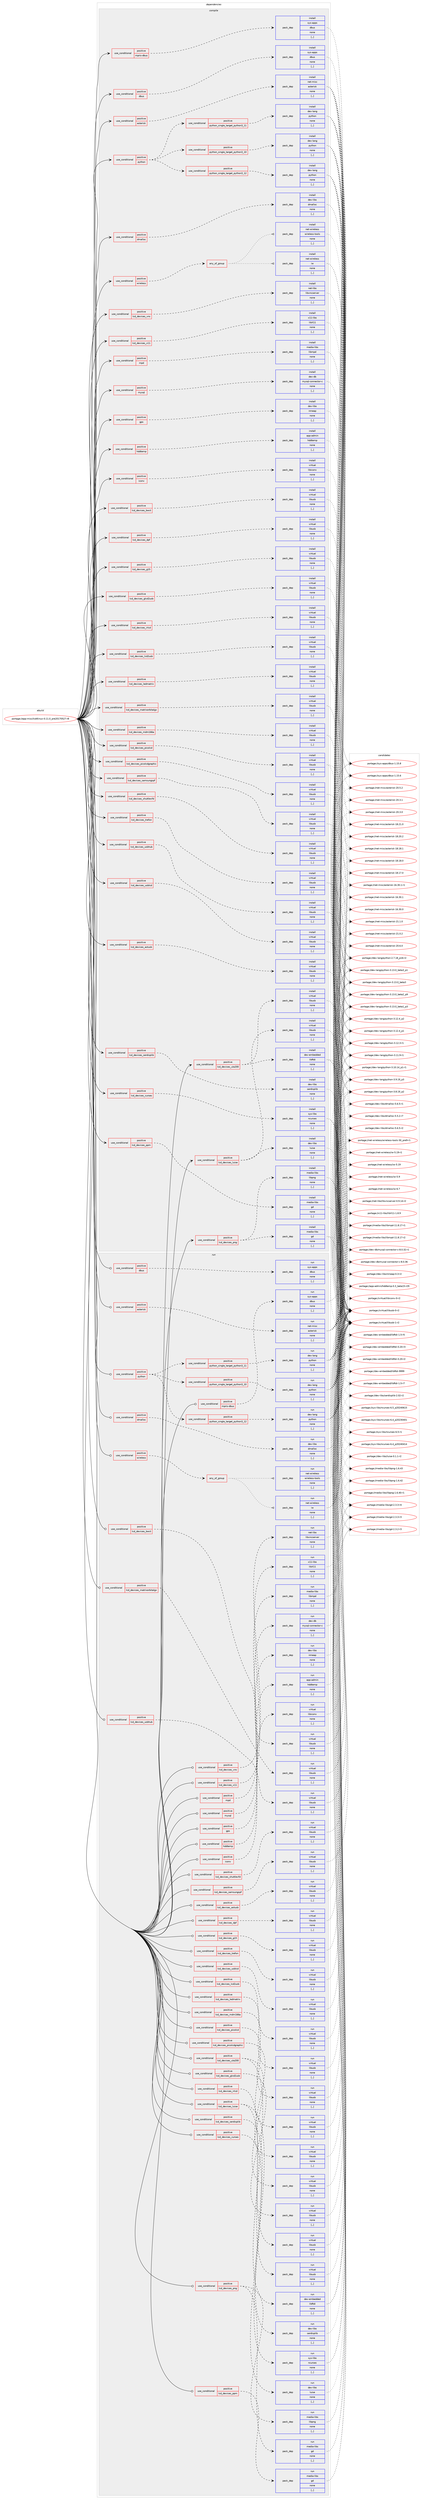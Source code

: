 digraph prolog {

# *************
# Graph options
# *************

newrank=true;
concentrate=true;
compound=true;
graph [rankdir=LR,fontname=Helvetica,fontsize=10,ranksep=1.5];#, ranksep=2.5, nodesep=0.2];
edge  [arrowhead=vee];
node  [fontname=Helvetica,fontsize=10];

# **********
# The ebuild
# **********

subgraph cluster_leftcol {
color=gray;
rank=same;
label=<<i>ebuild</i>>;
id [label="portage://app-misc/lcd4linux-0.11.0_pre20170527-r8", color=red, width=4, href="../app-misc/lcd4linux-0.11.0_pre20170527-r8.svg"];
}

# ****************
# The dependencies
# ****************

subgraph cluster_midcol {
color=gray;
label=<<i>dependencies</i>>;
subgraph cluster_compile {
fillcolor="#eeeeee";
style=filled;
label=<<i>compile</i>>;
subgraph cond12029 {
dependency41601 [label=<<TABLE BORDER="0" CELLBORDER="1" CELLSPACING="0" CELLPADDING="4"><TR><TD ROWSPAN="3" CELLPADDING="10">use_conditional</TD></TR><TR><TD>positive</TD></TR><TR><TD>asterisk</TD></TR></TABLE>>, shape=none, color=red];
subgraph pack29186 {
dependency41602 [label=<<TABLE BORDER="0" CELLBORDER="1" CELLSPACING="0" CELLPADDING="4" WIDTH="220"><TR><TD ROWSPAN="6" CELLPADDING="30">pack_dep</TD></TR><TR><TD WIDTH="110">install</TD></TR><TR><TD>net-misc</TD></TR><TR><TD>asterisk</TD></TR><TR><TD>none</TD></TR><TR><TD>[,,]</TD></TR></TABLE>>, shape=none, color=blue];
}
dependency41601:e -> dependency41602:w [weight=20,style="dashed",arrowhead="vee"];
}
id:e -> dependency41601:w [weight=20,style="solid",arrowhead="vee"];
subgraph cond12030 {
dependency41603 [label=<<TABLE BORDER="0" CELLBORDER="1" CELLSPACING="0" CELLPADDING="4"><TR><TD ROWSPAN="3" CELLPADDING="10">use_conditional</TD></TR><TR><TD>positive</TD></TR><TR><TD>dbus</TD></TR></TABLE>>, shape=none, color=red];
subgraph pack29187 {
dependency41604 [label=<<TABLE BORDER="0" CELLBORDER="1" CELLSPACING="0" CELLPADDING="4" WIDTH="220"><TR><TD ROWSPAN="6" CELLPADDING="30">pack_dep</TD></TR><TR><TD WIDTH="110">install</TD></TR><TR><TD>sys-apps</TD></TR><TR><TD>dbus</TD></TR><TR><TD>none</TD></TR><TR><TD>[,,]</TD></TR></TABLE>>, shape=none, color=blue];
}
dependency41603:e -> dependency41604:w [weight=20,style="dashed",arrowhead="vee"];
}
id:e -> dependency41603:w [weight=20,style="solid",arrowhead="vee"];
subgraph cond12031 {
dependency41605 [label=<<TABLE BORDER="0" CELLBORDER="1" CELLSPACING="0" CELLPADDING="4"><TR><TD ROWSPAN="3" CELLPADDING="10">use_conditional</TD></TR><TR><TD>positive</TD></TR><TR><TD>dmalloc</TD></TR></TABLE>>, shape=none, color=red];
subgraph pack29188 {
dependency41606 [label=<<TABLE BORDER="0" CELLBORDER="1" CELLSPACING="0" CELLPADDING="4" WIDTH="220"><TR><TD ROWSPAN="6" CELLPADDING="30">pack_dep</TD></TR><TR><TD WIDTH="110">install</TD></TR><TR><TD>dev-libs</TD></TR><TR><TD>dmalloc</TD></TR><TR><TD>none</TD></TR><TR><TD>[,,]</TD></TR></TABLE>>, shape=none, color=blue];
}
dependency41605:e -> dependency41606:w [weight=20,style="dashed",arrowhead="vee"];
}
id:e -> dependency41605:w [weight=20,style="solid",arrowhead="vee"];
subgraph cond12032 {
dependency41607 [label=<<TABLE BORDER="0" CELLBORDER="1" CELLSPACING="0" CELLPADDING="4"><TR><TD ROWSPAN="3" CELLPADDING="10">use_conditional</TD></TR><TR><TD>positive</TD></TR><TR><TD>gps</TD></TR></TABLE>>, shape=none, color=red];
subgraph pack29189 {
dependency41608 [label=<<TABLE BORDER="0" CELLBORDER="1" CELLSPACING="0" CELLPADDING="4" WIDTH="220"><TR><TD ROWSPAN="6" CELLPADDING="30">pack_dep</TD></TR><TR><TD WIDTH="110">install</TD></TR><TR><TD>dev-libs</TD></TR><TR><TD>nmeap</TD></TR><TR><TD>none</TD></TR><TR><TD>[,,]</TD></TR></TABLE>>, shape=none, color=blue];
}
dependency41607:e -> dependency41608:w [weight=20,style="dashed",arrowhead="vee"];
}
id:e -> dependency41607:w [weight=20,style="solid",arrowhead="vee"];
subgraph cond12033 {
dependency41609 [label=<<TABLE BORDER="0" CELLBORDER="1" CELLSPACING="0" CELLPADDING="4"><TR><TD ROWSPAN="3" CELLPADDING="10">use_conditional</TD></TR><TR><TD>positive</TD></TR><TR><TD>hddtemp</TD></TR></TABLE>>, shape=none, color=red];
subgraph pack29190 {
dependency41610 [label=<<TABLE BORDER="0" CELLBORDER="1" CELLSPACING="0" CELLPADDING="4" WIDTH="220"><TR><TD ROWSPAN="6" CELLPADDING="30">pack_dep</TD></TR><TR><TD WIDTH="110">install</TD></TR><TR><TD>app-admin</TD></TR><TR><TD>hddtemp</TD></TR><TR><TD>none</TD></TR><TR><TD>[,,]</TD></TR></TABLE>>, shape=none, color=blue];
}
dependency41609:e -> dependency41610:w [weight=20,style="dashed",arrowhead="vee"];
}
id:e -> dependency41609:w [weight=20,style="solid",arrowhead="vee"];
subgraph cond12034 {
dependency41611 [label=<<TABLE BORDER="0" CELLBORDER="1" CELLSPACING="0" CELLPADDING="4"><TR><TD ROWSPAN="3" CELLPADDING="10">use_conditional</TD></TR><TR><TD>positive</TD></TR><TR><TD>iconv</TD></TR></TABLE>>, shape=none, color=red];
subgraph pack29191 {
dependency41612 [label=<<TABLE BORDER="0" CELLBORDER="1" CELLSPACING="0" CELLPADDING="4" WIDTH="220"><TR><TD ROWSPAN="6" CELLPADDING="30">pack_dep</TD></TR><TR><TD WIDTH="110">install</TD></TR><TR><TD>virtual</TD></TR><TR><TD>libiconv</TD></TR><TR><TD>none</TD></TR><TR><TD>[,,]</TD></TR></TABLE>>, shape=none, color=blue];
}
dependency41611:e -> dependency41612:w [weight=20,style="dashed",arrowhead="vee"];
}
id:e -> dependency41611:w [weight=20,style="solid",arrowhead="vee"];
subgraph cond12035 {
dependency41613 [label=<<TABLE BORDER="0" CELLBORDER="1" CELLSPACING="0" CELLPADDING="4"><TR><TD ROWSPAN="3" CELLPADDING="10">use_conditional</TD></TR><TR><TD>positive</TD></TR><TR><TD>lcd_devices_astusb</TD></TR></TABLE>>, shape=none, color=red];
subgraph pack29192 {
dependency41614 [label=<<TABLE BORDER="0" CELLBORDER="1" CELLSPACING="0" CELLPADDING="4" WIDTH="220"><TR><TD ROWSPAN="6" CELLPADDING="30">pack_dep</TD></TR><TR><TD WIDTH="110">install</TD></TR><TR><TD>virtual</TD></TR><TR><TD>libusb</TD></TR><TR><TD>none</TD></TR><TR><TD>[,,]</TD></TR></TABLE>>, shape=none, color=blue];
}
dependency41613:e -> dependency41614:w [weight=20,style="dashed",arrowhead="vee"];
}
id:e -> dependency41613:w [weight=20,style="solid",arrowhead="vee"];
subgraph cond12036 {
dependency41615 [label=<<TABLE BORDER="0" CELLBORDER="1" CELLSPACING="0" CELLPADDING="4"><TR><TD ROWSPAN="3" CELLPADDING="10">use_conditional</TD></TR><TR><TD>positive</TD></TR><TR><TD>lcd_devices_bwct</TD></TR></TABLE>>, shape=none, color=red];
subgraph pack29193 {
dependency41616 [label=<<TABLE BORDER="0" CELLBORDER="1" CELLSPACING="0" CELLPADDING="4" WIDTH="220"><TR><TD ROWSPAN="6" CELLPADDING="30">pack_dep</TD></TR><TR><TD WIDTH="110">install</TD></TR><TR><TD>virtual</TD></TR><TR><TD>libusb</TD></TR><TR><TD>none</TD></TR><TR><TD>[,,]</TD></TR></TABLE>>, shape=none, color=blue];
}
dependency41615:e -> dependency41616:w [weight=20,style="dashed",arrowhead="vee"];
}
id:e -> dependency41615:w [weight=20,style="solid",arrowhead="vee"];
subgraph cond12037 {
dependency41617 [label=<<TABLE BORDER="0" CELLBORDER="1" CELLSPACING="0" CELLPADDING="4"><TR><TD ROWSPAN="3" CELLPADDING="10">use_conditional</TD></TR><TR><TD>positive</TD></TR><TR><TD>lcd_devices_curses</TD></TR></TABLE>>, shape=none, color=red];
subgraph pack29194 {
dependency41618 [label=<<TABLE BORDER="0" CELLBORDER="1" CELLSPACING="0" CELLPADDING="4" WIDTH="220"><TR><TD ROWSPAN="6" CELLPADDING="30">pack_dep</TD></TR><TR><TD WIDTH="110">install</TD></TR><TR><TD>sys-libs</TD></TR><TR><TD>ncurses</TD></TR><TR><TD>none</TD></TR><TR><TD>[,,]</TD></TR></TABLE>>, shape=none, color=blue];
}
dependency41617:e -> dependency41618:w [weight=20,style="dashed",arrowhead="vee"];
}
id:e -> dependency41617:w [weight=20,style="solid",arrowhead="vee"];
subgraph cond12038 {
dependency41619 [label=<<TABLE BORDER="0" CELLBORDER="1" CELLSPACING="0" CELLPADDING="4"><TR><TD ROWSPAN="3" CELLPADDING="10">use_conditional</TD></TR><TR><TD>positive</TD></TR><TR><TD>lcd_devices_dpf</TD></TR></TABLE>>, shape=none, color=red];
subgraph pack29195 {
dependency41620 [label=<<TABLE BORDER="0" CELLBORDER="1" CELLSPACING="0" CELLPADDING="4" WIDTH="220"><TR><TD ROWSPAN="6" CELLPADDING="30">pack_dep</TD></TR><TR><TD WIDTH="110">install</TD></TR><TR><TD>virtual</TD></TR><TR><TD>libusb</TD></TR><TR><TD>none</TD></TR><TR><TD>[,,]</TD></TR></TABLE>>, shape=none, color=blue];
}
dependency41619:e -> dependency41620:w [weight=20,style="dashed",arrowhead="vee"];
}
id:e -> dependency41619:w [weight=20,style="solid",arrowhead="vee"];
subgraph cond12039 {
dependency41621 [label=<<TABLE BORDER="0" CELLBORDER="1" CELLSPACING="0" CELLPADDING="4"><TR><TD ROWSPAN="3" CELLPADDING="10">use_conditional</TD></TR><TR><TD>positive</TD></TR><TR><TD>lcd_devices_g15</TD></TR></TABLE>>, shape=none, color=red];
subgraph pack29196 {
dependency41622 [label=<<TABLE BORDER="0" CELLBORDER="1" CELLSPACING="0" CELLPADDING="4" WIDTH="220"><TR><TD ROWSPAN="6" CELLPADDING="30">pack_dep</TD></TR><TR><TD WIDTH="110">install</TD></TR><TR><TD>virtual</TD></TR><TR><TD>libusb</TD></TR><TR><TD>none</TD></TR><TR><TD>[,,]</TD></TR></TABLE>>, shape=none, color=blue];
}
dependency41621:e -> dependency41622:w [weight=20,style="dashed",arrowhead="vee"];
}
id:e -> dependency41621:w [weight=20,style="solid",arrowhead="vee"];
subgraph cond12040 {
dependency41623 [label=<<TABLE BORDER="0" CELLBORDER="1" CELLSPACING="0" CELLPADDING="4"><TR><TD ROWSPAN="3" CELLPADDING="10">use_conditional</TD></TR><TR><TD>positive</TD></TR><TR><TD>lcd_devices_glcd2usb</TD></TR></TABLE>>, shape=none, color=red];
subgraph pack29197 {
dependency41624 [label=<<TABLE BORDER="0" CELLBORDER="1" CELLSPACING="0" CELLPADDING="4" WIDTH="220"><TR><TD ROWSPAN="6" CELLPADDING="30">pack_dep</TD></TR><TR><TD WIDTH="110">install</TD></TR><TR><TD>virtual</TD></TR><TR><TD>libusb</TD></TR><TR><TD>none</TD></TR><TR><TD>[,,]</TD></TR></TABLE>>, shape=none, color=blue];
}
dependency41623:e -> dependency41624:w [weight=20,style="dashed",arrowhead="vee"];
}
id:e -> dependency41623:w [weight=20,style="solid",arrowhead="vee"];
subgraph cond12041 {
dependency41625 [label=<<TABLE BORDER="0" CELLBORDER="1" CELLSPACING="0" CELLPADDING="4"><TR><TD ROWSPAN="3" CELLPADDING="10">use_conditional</TD></TR><TR><TD>positive</TD></TR><TR><TD>lcd_devices_irlcd</TD></TR></TABLE>>, shape=none, color=red];
subgraph pack29198 {
dependency41626 [label=<<TABLE BORDER="0" CELLBORDER="1" CELLSPACING="0" CELLPADDING="4" WIDTH="220"><TR><TD ROWSPAN="6" CELLPADDING="30">pack_dep</TD></TR><TR><TD WIDTH="110">install</TD></TR><TR><TD>virtual</TD></TR><TR><TD>libusb</TD></TR><TR><TD>none</TD></TR><TR><TD>[,,]</TD></TR></TABLE>>, shape=none, color=blue];
}
dependency41625:e -> dependency41626:w [weight=20,style="dashed",arrowhead="vee"];
}
id:e -> dependency41625:w [weight=20,style="solid",arrowhead="vee"];
subgraph cond12042 {
dependency41627 [label=<<TABLE BORDER="0" CELLBORDER="1" CELLSPACING="0" CELLPADDING="4"><TR><TD ROWSPAN="3" CELLPADDING="10">use_conditional</TD></TR><TR><TD>positive</TD></TR><TR><TD>lcd_devices_lcd2usb</TD></TR></TABLE>>, shape=none, color=red];
subgraph pack29199 {
dependency41628 [label=<<TABLE BORDER="0" CELLBORDER="1" CELLSPACING="0" CELLPADDING="4" WIDTH="220"><TR><TD ROWSPAN="6" CELLPADDING="30">pack_dep</TD></TR><TR><TD WIDTH="110">install</TD></TR><TR><TD>virtual</TD></TR><TR><TD>libusb</TD></TR><TR><TD>none</TD></TR><TR><TD>[,,]</TD></TR></TABLE>>, shape=none, color=blue];
}
dependency41627:e -> dependency41628:w [weight=20,style="dashed",arrowhead="vee"];
}
id:e -> dependency41627:w [weight=20,style="solid",arrowhead="vee"];
subgraph cond12043 {
dependency41629 [label=<<TABLE BORDER="0" CELLBORDER="1" CELLSPACING="0" CELLPADDING="4"><TR><TD ROWSPAN="3" CELLPADDING="10">use_conditional</TD></TR><TR><TD>positive</TD></TR><TR><TD>lcd_devices_ledmatrix</TD></TR></TABLE>>, shape=none, color=red];
subgraph pack29200 {
dependency41630 [label=<<TABLE BORDER="0" CELLBORDER="1" CELLSPACING="0" CELLPADDING="4" WIDTH="220"><TR><TD ROWSPAN="6" CELLPADDING="30">pack_dep</TD></TR><TR><TD WIDTH="110">install</TD></TR><TR><TD>virtual</TD></TR><TR><TD>libusb</TD></TR><TR><TD>none</TD></TR><TR><TD>[,,]</TD></TR></TABLE>>, shape=none, color=blue];
}
dependency41629:e -> dependency41630:w [weight=20,style="dashed",arrowhead="vee"];
}
id:e -> dependency41629:w [weight=20,style="solid",arrowhead="vee"];
subgraph cond12044 {
dependency41631 [label=<<TABLE BORDER="0" CELLBORDER="1" CELLSPACING="0" CELLPADDING="4"><TR><TD ROWSPAN="3" CELLPADDING="10">use_conditional</TD></TR><TR><TD>positive</TD></TR><TR><TD>lcd_devices_luise</TD></TR></TABLE>>, shape=none, color=red];
subgraph pack29201 {
dependency41632 [label=<<TABLE BORDER="0" CELLBORDER="1" CELLSPACING="0" CELLPADDING="4" WIDTH="220"><TR><TD ROWSPAN="6" CELLPADDING="30">pack_dep</TD></TR><TR><TD WIDTH="110">install</TD></TR><TR><TD>dev-libs</TD></TR><TR><TD>luise</TD></TR><TR><TD>none</TD></TR><TR><TD>[,,]</TD></TR></TABLE>>, shape=none, color=blue];
}
dependency41631:e -> dependency41632:w [weight=20,style="dashed",arrowhead="vee"];
subgraph pack29202 {
dependency41633 [label=<<TABLE BORDER="0" CELLBORDER="1" CELLSPACING="0" CELLPADDING="4" WIDTH="220"><TR><TD ROWSPAN="6" CELLPADDING="30">pack_dep</TD></TR><TR><TD WIDTH="110">install</TD></TR><TR><TD>virtual</TD></TR><TR><TD>libusb</TD></TR><TR><TD>none</TD></TR><TR><TD>[,,]</TD></TR></TABLE>>, shape=none, color=blue];
}
dependency41631:e -> dependency41633:w [weight=20,style="dashed",arrowhead="vee"];
}
id:e -> dependency41631:w [weight=20,style="solid",arrowhead="vee"];
subgraph cond12045 {
dependency41634 [label=<<TABLE BORDER="0" CELLBORDER="1" CELLSPACING="0" CELLPADDING="4"><TR><TD ROWSPAN="3" CELLPADDING="10">use_conditional</TD></TR><TR><TD>positive</TD></TR><TR><TD>lcd_devices_matrixorbitalgx</TD></TR></TABLE>>, shape=none, color=red];
subgraph pack29203 {
dependency41635 [label=<<TABLE BORDER="0" CELLBORDER="1" CELLSPACING="0" CELLPADDING="4" WIDTH="220"><TR><TD ROWSPAN="6" CELLPADDING="30">pack_dep</TD></TR><TR><TD WIDTH="110">install</TD></TR><TR><TD>virtual</TD></TR><TR><TD>libusb</TD></TR><TR><TD>none</TD></TR><TR><TD>[,,]</TD></TR></TABLE>>, shape=none, color=blue];
}
dependency41634:e -> dependency41635:w [weight=20,style="dashed",arrowhead="vee"];
}
id:e -> dependency41634:w [weight=20,style="solid",arrowhead="vee"];
subgraph cond12046 {
dependency41636 [label=<<TABLE BORDER="0" CELLBORDER="1" CELLSPACING="0" CELLPADDING="4"><TR><TD ROWSPAN="3" CELLPADDING="10">use_conditional</TD></TR><TR><TD>positive</TD></TR><TR><TD>lcd_devices_mdm166a</TD></TR></TABLE>>, shape=none, color=red];
subgraph pack29204 {
dependency41637 [label=<<TABLE BORDER="0" CELLBORDER="1" CELLSPACING="0" CELLPADDING="4" WIDTH="220"><TR><TD ROWSPAN="6" CELLPADDING="30">pack_dep</TD></TR><TR><TD WIDTH="110">install</TD></TR><TR><TD>virtual</TD></TR><TR><TD>libusb</TD></TR><TR><TD>none</TD></TR><TR><TD>[,,]</TD></TR></TABLE>>, shape=none, color=blue];
}
dependency41636:e -> dependency41637:w [weight=20,style="dashed",arrowhead="vee"];
}
id:e -> dependency41636:w [weight=20,style="solid",arrowhead="vee"];
subgraph cond12047 {
dependency41638 [label=<<TABLE BORDER="0" CELLBORDER="1" CELLSPACING="0" CELLPADDING="4"><TR><TD ROWSPAN="3" CELLPADDING="10">use_conditional</TD></TR><TR><TD>positive</TD></TR><TR><TD>lcd_devices_picolcd</TD></TR></TABLE>>, shape=none, color=red];
subgraph pack29205 {
dependency41639 [label=<<TABLE BORDER="0" CELLBORDER="1" CELLSPACING="0" CELLPADDING="4" WIDTH="220"><TR><TD ROWSPAN="6" CELLPADDING="30">pack_dep</TD></TR><TR><TD WIDTH="110">install</TD></TR><TR><TD>virtual</TD></TR><TR><TD>libusb</TD></TR><TR><TD>none</TD></TR><TR><TD>[,,]</TD></TR></TABLE>>, shape=none, color=blue];
}
dependency41638:e -> dependency41639:w [weight=20,style="dashed",arrowhead="vee"];
}
id:e -> dependency41638:w [weight=20,style="solid",arrowhead="vee"];
subgraph cond12048 {
dependency41640 [label=<<TABLE BORDER="0" CELLBORDER="1" CELLSPACING="0" CELLPADDING="4"><TR><TD ROWSPAN="3" CELLPADDING="10">use_conditional</TD></TR><TR><TD>positive</TD></TR><TR><TD>lcd_devices_picolcdgraphic</TD></TR></TABLE>>, shape=none, color=red];
subgraph pack29206 {
dependency41641 [label=<<TABLE BORDER="0" CELLBORDER="1" CELLSPACING="0" CELLPADDING="4" WIDTH="220"><TR><TD ROWSPAN="6" CELLPADDING="30">pack_dep</TD></TR><TR><TD WIDTH="110">install</TD></TR><TR><TD>virtual</TD></TR><TR><TD>libusb</TD></TR><TR><TD>none</TD></TR><TR><TD>[,,]</TD></TR></TABLE>>, shape=none, color=blue];
}
dependency41640:e -> dependency41641:w [weight=20,style="dashed",arrowhead="vee"];
}
id:e -> dependency41640:w [weight=20,style="solid",arrowhead="vee"];
subgraph cond12049 {
dependency41642 [label=<<TABLE BORDER="0" CELLBORDER="1" CELLSPACING="0" CELLPADDING="4"><TR><TD ROWSPAN="3" CELLPADDING="10">use_conditional</TD></TR><TR><TD>positive</TD></TR><TR><TD>lcd_devices_png</TD></TR></TABLE>>, shape=none, color=red];
subgraph pack29207 {
dependency41643 [label=<<TABLE BORDER="0" CELLBORDER="1" CELLSPACING="0" CELLPADDING="4" WIDTH="220"><TR><TD ROWSPAN="6" CELLPADDING="30">pack_dep</TD></TR><TR><TD WIDTH="110">install</TD></TR><TR><TD>media-libs</TD></TR><TR><TD>gd</TD></TR><TR><TD>none</TD></TR><TR><TD>[,,]</TD></TR></TABLE>>, shape=none, color=blue];
}
dependency41642:e -> dependency41643:w [weight=20,style="dashed",arrowhead="vee"];
subgraph pack29208 {
dependency41644 [label=<<TABLE BORDER="0" CELLBORDER="1" CELLSPACING="0" CELLPADDING="4" WIDTH="220"><TR><TD ROWSPAN="6" CELLPADDING="30">pack_dep</TD></TR><TR><TD WIDTH="110">install</TD></TR><TR><TD>media-libs</TD></TR><TR><TD>libpng</TD></TR><TR><TD>none</TD></TR><TR><TD>[,,]</TD></TR></TABLE>>, shape=none, color=blue];
}
dependency41642:e -> dependency41644:w [weight=20,style="dashed",arrowhead="vee"];
}
id:e -> dependency41642:w [weight=20,style="solid",arrowhead="vee"];
subgraph cond12050 {
dependency41645 [label=<<TABLE BORDER="0" CELLBORDER="1" CELLSPACING="0" CELLPADDING="4"><TR><TD ROWSPAN="3" CELLPADDING="10">use_conditional</TD></TR><TR><TD>positive</TD></TR><TR><TD>lcd_devices_ppm</TD></TR></TABLE>>, shape=none, color=red];
subgraph pack29209 {
dependency41646 [label=<<TABLE BORDER="0" CELLBORDER="1" CELLSPACING="0" CELLPADDING="4" WIDTH="220"><TR><TD ROWSPAN="6" CELLPADDING="30">pack_dep</TD></TR><TR><TD WIDTH="110">install</TD></TR><TR><TD>media-libs</TD></TR><TR><TD>gd</TD></TR><TR><TD>none</TD></TR><TR><TD>[,,]</TD></TR></TABLE>>, shape=none, color=blue];
}
dependency41645:e -> dependency41646:w [weight=20,style="dashed",arrowhead="vee"];
}
id:e -> dependency41645:w [weight=20,style="solid",arrowhead="vee"];
subgraph cond12051 {
dependency41647 [label=<<TABLE BORDER="0" CELLBORDER="1" CELLSPACING="0" CELLPADDING="4"><TR><TD ROWSPAN="3" CELLPADDING="10">use_conditional</TD></TR><TR><TD>positive</TD></TR><TR><TD>lcd_devices_samsungspf</TD></TR></TABLE>>, shape=none, color=red];
subgraph pack29210 {
dependency41648 [label=<<TABLE BORDER="0" CELLBORDER="1" CELLSPACING="0" CELLPADDING="4" WIDTH="220"><TR><TD ROWSPAN="6" CELLPADDING="30">pack_dep</TD></TR><TR><TD WIDTH="110">install</TD></TR><TR><TD>virtual</TD></TR><TR><TD>libusb</TD></TR><TR><TD>none</TD></TR><TR><TD>[,,]</TD></TR></TABLE>>, shape=none, color=blue];
}
dependency41647:e -> dependency41648:w [weight=20,style="dashed",arrowhead="vee"];
}
id:e -> dependency41647:w [weight=20,style="solid",arrowhead="vee"];
subgraph cond12052 {
dependency41649 [label=<<TABLE BORDER="0" CELLBORDER="1" CELLSPACING="0" CELLPADDING="4"><TR><TD ROWSPAN="3" CELLPADDING="10">use_conditional</TD></TR><TR><TD>positive</TD></TR><TR><TD>lcd_devices_serdisplib</TD></TR></TABLE>>, shape=none, color=red];
subgraph pack29211 {
dependency41650 [label=<<TABLE BORDER="0" CELLBORDER="1" CELLSPACING="0" CELLPADDING="4" WIDTH="220"><TR><TD ROWSPAN="6" CELLPADDING="30">pack_dep</TD></TR><TR><TD WIDTH="110">install</TD></TR><TR><TD>dev-libs</TD></TR><TR><TD>serdisplib</TD></TR><TR><TD>none</TD></TR><TR><TD>[,,]</TD></TR></TABLE>>, shape=none, color=blue];
}
dependency41649:e -> dependency41650:w [weight=20,style="dashed",arrowhead="vee"];
}
id:e -> dependency41649:w [weight=20,style="solid",arrowhead="vee"];
subgraph cond12053 {
dependency41651 [label=<<TABLE BORDER="0" CELLBORDER="1" CELLSPACING="0" CELLPADDING="4"><TR><TD ROWSPAN="3" CELLPADDING="10">use_conditional</TD></TR><TR><TD>positive</TD></TR><TR><TD>lcd_devices_shuttlevfd</TD></TR></TABLE>>, shape=none, color=red];
subgraph pack29212 {
dependency41652 [label=<<TABLE BORDER="0" CELLBORDER="1" CELLSPACING="0" CELLPADDING="4" WIDTH="220"><TR><TD ROWSPAN="6" CELLPADDING="30">pack_dep</TD></TR><TR><TD WIDTH="110">install</TD></TR><TR><TD>virtual</TD></TR><TR><TD>libusb</TD></TR><TR><TD>none</TD></TR><TR><TD>[,,]</TD></TR></TABLE>>, shape=none, color=blue];
}
dependency41651:e -> dependency41652:w [weight=20,style="dashed",arrowhead="vee"];
}
id:e -> dependency41651:w [weight=20,style="solid",arrowhead="vee"];
subgraph cond12054 {
dependency41653 [label=<<TABLE BORDER="0" CELLBORDER="1" CELLSPACING="0" CELLPADDING="4"><TR><TD ROWSPAN="3" CELLPADDING="10">use_conditional</TD></TR><TR><TD>positive</TD></TR><TR><TD>lcd_devices_trefon</TD></TR></TABLE>>, shape=none, color=red];
subgraph pack29213 {
dependency41654 [label=<<TABLE BORDER="0" CELLBORDER="1" CELLSPACING="0" CELLPADDING="4" WIDTH="220"><TR><TD ROWSPAN="6" CELLPADDING="30">pack_dep</TD></TR><TR><TD WIDTH="110">install</TD></TR><TR><TD>virtual</TD></TR><TR><TD>libusb</TD></TR><TR><TD>none</TD></TR><TR><TD>[,,]</TD></TR></TABLE>>, shape=none, color=blue];
}
dependency41653:e -> dependency41654:w [weight=20,style="dashed",arrowhead="vee"];
}
id:e -> dependency41653:w [weight=20,style="solid",arrowhead="vee"];
subgraph cond12055 {
dependency41655 [label=<<TABLE BORDER="0" CELLBORDER="1" CELLSPACING="0" CELLPADDING="4"><TR><TD ROWSPAN="3" CELLPADDING="10">use_conditional</TD></TR><TR><TD>positive</TD></TR><TR><TD>lcd_devices_ula200</TD></TR></TABLE>>, shape=none, color=red];
subgraph pack29214 {
dependency41656 [label=<<TABLE BORDER="0" CELLBORDER="1" CELLSPACING="0" CELLPADDING="4" WIDTH="220"><TR><TD ROWSPAN="6" CELLPADDING="30">pack_dep</TD></TR><TR><TD WIDTH="110">install</TD></TR><TR><TD>dev-embedded</TD></TR><TR><TD>libftdi</TD></TR><TR><TD>none</TD></TR><TR><TD>[,,]</TD></TR></TABLE>>, shape=none, color=blue];
}
dependency41655:e -> dependency41656:w [weight=20,style="dashed",arrowhead="vee"];
subgraph pack29215 {
dependency41657 [label=<<TABLE BORDER="0" CELLBORDER="1" CELLSPACING="0" CELLPADDING="4" WIDTH="220"><TR><TD ROWSPAN="6" CELLPADDING="30">pack_dep</TD></TR><TR><TD WIDTH="110">install</TD></TR><TR><TD>virtual</TD></TR><TR><TD>libusb</TD></TR><TR><TD>none</TD></TR><TR><TD>[,,]</TD></TR></TABLE>>, shape=none, color=blue];
}
dependency41655:e -> dependency41657:w [weight=20,style="dashed",arrowhead="vee"];
}
id:e -> dependency41655:w [weight=20,style="solid",arrowhead="vee"];
subgraph cond12056 {
dependency41658 [label=<<TABLE BORDER="0" CELLBORDER="1" CELLSPACING="0" CELLPADDING="4"><TR><TD ROWSPAN="3" CELLPADDING="10">use_conditional</TD></TR><TR><TD>positive</TD></TR><TR><TD>lcd_devices_usbhub</TD></TR></TABLE>>, shape=none, color=red];
subgraph pack29216 {
dependency41659 [label=<<TABLE BORDER="0" CELLBORDER="1" CELLSPACING="0" CELLPADDING="4" WIDTH="220"><TR><TD ROWSPAN="6" CELLPADDING="30">pack_dep</TD></TR><TR><TD WIDTH="110">install</TD></TR><TR><TD>virtual</TD></TR><TR><TD>libusb</TD></TR><TR><TD>none</TD></TR><TR><TD>[,,]</TD></TR></TABLE>>, shape=none, color=blue];
}
dependency41658:e -> dependency41659:w [weight=20,style="dashed",arrowhead="vee"];
}
id:e -> dependency41658:w [weight=20,style="solid",arrowhead="vee"];
subgraph cond12057 {
dependency41660 [label=<<TABLE BORDER="0" CELLBORDER="1" CELLSPACING="0" CELLPADDING="4"><TR><TD ROWSPAN="3" CELLPADDING="10">use_conditional</TD></TR><TR><TD>positive</TD></TR><TR><TD>lcd_devices_usblcd</TD></TR></TABLE>>, shape=none, color=red];
subgraph pack29217 {
dependency41661 [label=<<TABLE BORDER="0" CELLBORDER="1" CELLSPACING="0" CELLPADDING="4" WIDTH="220"><TR><TD ROWSPAN="6" CELLPADDING="30">pack_dep</TD></TR><TR><TD WIDTH="110">install</TD></TR><TR><TD>virtual</TD></TR><TR><TD>libusb</TD></TR><TR><TD>none</TD></TR><TR><TD>[,,]</TD></TR></TABLE>>, shape=none, color=blue];
}
dependency41660:e -> dependency41661:w [weight=20,style="dashed",arrowhead="vee"];
}
id:e -> dependency41660:w [weight=20,style="solid",arrowhead="vee"];
subgraph cond12058 {
dependency41662 [label=<<TABLE BORDER="0" CELLBORDER="1" CELLSPACING="0" CELLPADDING="4"><TR><TD ROWSPAN="3" CELLPADDING="10">use_conditional</TD></TR><TR><TD>positive</TD></TR><TR><TD>lcd_devices_vnc</TD></TR></TABLE>>, shape=none, color=red];
subgraph pack29218 {
dependency41663 [label=<<TABLE BORDER="0" CELLBORDER="1" CELLSPACING="0" CELLPADDING="4" WIDTH="220"><TR><TD ROWSPAN="6" CELLPADDING="30">pack_dep</TD></TR><TR><TD WIDTH="110">install</TD></TR><TR><TD>net-libs</TD></TR><TR><TD>libvncserver</TD></TR><TR><TD>none</TD></TR><TR><TD>[,,]</TD></TR></TABLE>>, shape=none, color=blue];
}
dependency41662:e -> dependency41663:w [weight=20,style="dashed",arrowhead="vee"];
}
id:e -> dependency41662:w [weight=20,style="solid",arrowhead="vee"];
subgraph cond12059 {
dependency41664 [label=<<TABLE BORDER="0" CELLBORDER="1" CELLSPACING="0" CELLPADDING="4"><TR><TD ROWSPAN="3" CELLPADDING="10">use_conditional</TD></TR><TR><TD>positive</TD></TR><TR><TD>lcd_devices_x11</TD></TR></TABLE>>, shape=none, color=red];
subgraph pack29219 {
dependency41665 [label=<<TABLE BORDER="0" CELLBORDER="1" CELLSPACING="0" CELLPADDING="4" WIDTH="220"><TR><TD ROWSPAN="6" CELLPADDING="30">pack_dep</TD></TR><TR><TD WIDTH="110">install</TD></TR><TR><TD>x11-libs</TD></TR><TR><TD>libX11</TD></TR><TR><TD>none</TD></TR><TR><TD>[,,]</TD></TR></TABLE>>, shape=none, color=blue];
}
dependency41664:e -> dependency41665:w [weight=20,style="dashed",arrowhead="vee"];
}
id:e -> dependency41664:w [weight=20,style="solid",arrowhead="vee"];
subgraph cond12060 {
dependency41666 [label=<<TABLE BORDER="0" CELLBORDER="1" CELLSPACING="0" CELLPADDING="4"><TR><TD ROWSPAN="3" CELLPADDING="10">use_conditional</TD></TR><TR><TD>positive</TD></TR><TR><TD>mpd</TD></TR></TABLE>>, shape=none, color=red];
subgraph pack29220 {
dependency41667 [label=<<TABLE BORDER="0" CELLBORDER="1" CELLSPACING="0" CELLPADDING="4" WIDTH="220"><TR><TD ROWSPAN="6" CELLPADDING="30">pack_dep</TD></TR><TR><TD WIDTH="110">install</TD></TR><TR><TD>media-libs</TD></TR><TR><TD>libmpd</TD></TR><TR><TD>none</TD></TR><TR><TD>[,,]</TD></TR></TABLE>>, shape=none, color=blue];
}
dependency41666:e -> dependency41667:w [weight=20,style="dashed",arrowhead="vee"];
}
id:e -> dependency41666:w [weight=20,style="solid",arrowhead="vee"];
subgraph cond12061 {
dependency41668 [label=<<TABLE BORDER="0" CELLBORDER="1" CELLSPACING="0" CELLPADDING="4"><TR><TD ROWSPAN="3" CELLPADDING="10">use_conditional</TD></TR><TR><TD>positive</TD></TR><TR><TD>mpris-dbus</TD></TR></TABLE>>, shape=none, color=red];
subgraph pack29221 {
dependency41669 [label=<<TABLE BORDER="0" CELLBORDER="1" CELLSPACING="0" CELLPADDING="4" WIDTH="220"><TR><TD ROWSPAN="6" CELLPADDING="30">pack_dep</TD></TR><TR><TD WIDTH="110">install</TD></TR><TR><TD>sys-apps</TD></TR><TR><TD>dbus</TD></TR><TR><TD>none</TD></TR><TR><TD>[,,]</TD></TR></TABLE>>, shape=none, color=blue];
}
dependency41668:e -> dependency41669:w [weight=20,style="dashed",arrowhead="vee"];
}
id:e -> dependency41668:w [weight=20,style="solid",arrowhead="vee"];
subgraph cond12062 {
dependency41670 [label=<<TABLE BORDER="0" CELLBORDER="1" CELLSPACING="0" CELLPADDING="4"><TR><TD ROWSPAN="3" CELLPADDING="10">use_conditional</TD></TR><TR><TD>positive</TD></TR><TR><TD>mysql</TD></TR></TABLE>>, shape=none, color=red];
subgraph pack29222 {
dependency41671 [label=<<TABLE BORDER="0" CELLBORDER="1" CELLSPACING="0" CELLPADDING="4" WIDTH="220"><TR><TD ROWSPAN="6" CELLPADDING="30">pack_dep</TD></TR><TR><TD WIDTH="110">install</TD></TR><TR><TD>dev-db</TD></TR><TR><TD>mysql-connector-c</TD></TR><TR><TD>none</TD></TR><TR><TD>[,,]</TD></TR></TABLE>>, shape=none, color=blue];
}
dependency41670:e -> dependency41671:w [weight=20,style="dashed",arrowhead="vee"];
}
id:e -> dependency41670:w [weight=20,style="solid",arrowhead="vee"];
subgraph cond12063 {
dependency41672 [label=<<TABLE BORDER="0" CELLBORDER="1" CELLSPACING="0" CELLPADDING="4"><TR><TD ROWSPAN="3" CELLPADDING="10">use_conditional</TD></TR><TR><TD>positive</TD></TR><TR><TD>python</TD></TR></TABLE>>, shape=none, color=red];
subgraph cond12064 {
dependency41673 [label=<<TABLE BORDER="0" CELLBORDER="1" CELLSPACING="0" CELLPADDING="4"><TR><TD ROWSPAN="3" CELLPADDING="10">use_conditional</TD></TR><TR><TD>positive</TD></TR><TR><TD>python_single_target_python3_10</TD></TR></TABLE>>, shape=none, color=red];
subgraph pack29223 {
dependency41674 [label=<<TABLE BORDER="0" CELLBORDER="1" CELLSPACING="0" CELLPADDING="4" WIDTH="220"><TR><TD ROWSPAN="6" CELLPADDING="30">pack_dep</TD></TR><TR><TD WIDTH="110">install</TD></TR><TR><TD>dev-lang</TD></TR><TR><TD>python</TD></TR><TR><TD>none</TD></TR><TR><TD>[,,]</TD></TR></TABLE>>, shape=none, color=blue];
}
dependency41673:e -> dependency41674:w [weight=20,style="dashed",arrowhead="vee"];
}
dependency41672:e -> dependency41673:w [weight=20,style="dashed",arrowhead="vee"];
subgraph cond12065 {
dependency41675 [label=<<TABLE BORDER="0" CELLBORDER="1" CELLSPACING="0" CELLPADDING="4"><TR><TD ROWSPAN="3" CELLPADDING="10">use_conditional</TD></TR><TR><TD>positive</TD></TR><TR><TD>python_single_target_python3_11</TD></TR></TABLE>>, shape=none, color=red];
subgraph pack29224 {
dependency41676 [label=<<TABLE BORDER="0" CELLBORDER="1" CELLSPACING="0" CELLPADDING="4" WIDTH="220"><TR><TD ROWSPAN="6" CELLPADDING="30">pack_dep</TD></TR><TR><TD WIDTH="110">install</TD></TR><TR><TD>dev-lang</TD></TR><TR><TD>python</TD></TR><TR><TD>none</TD></TR><TR><TD>[,,]</TD></TR></TABLE>>, shape=none, color=blue];
}
dependency41675:e -> dependency41676:w [weight=20,style="dashed",arrowhead="vee"];
}
dependency41672:e -> dependency41675:w [weight=20,style="dashed",arrowhead="vee"];
subgraph cond12066 {
dependency41677 [label=<<TABLE BORDER="0" CELLBORDER="1" CELLSPACING="0" CELLPADDING="4"><TR><TD ROWSPAN="3" CELLPADDING="10">use_conditional</TD></TR><TR><TD>positive</TD></TR><TR><TD>python_single_target_python3_12</TD></TR></TABLE>>, shape=none, color=red];
subgraph pack29225 {
dependency41678 [label=<<TABLE BORDER="0" CELLBORDER="1" CELLSPACING="0" CELLPADDING="4" WIDTH="220"><TR><TD ROWSPAN="6" CELLPADDING="30">pack_dep</TD></TR><TR><TD WIDTH="110">install</TD></TR><TR><TD>dev-lang</TD></TR><TR><TD>python</TD></TR><TR><TD>none</TD></TR><TR><TD>[,,]</TD></TR></TABLE>>, shape=none, color=blue];
}
dependency41677:e -> dependency41678:w [weight=20,style="dashed",arrowhead="vee"];
}
dependency41672:e -> dependency41677:w [weight=20,style="dashed",arrowhead="vee"];
}
id:e -> dependency41672:w [weight=20,style="solid",arrowhead="vee"];
subgraph cond12067 {
dependency41679 [label=<<TABLE BORDER="0" CELLBORDER="1" CELLSPACING="0" CELLPADDING="4"><TR><TD ROWSPAN="3" CELLPADDING="10">use_conditional</TD></TR><TR><TD>positive</TD></TR><TR><TD>wireless</TD></TR></TABLE>>, shape=none, color=red];
subgraph any326 {
dependency41680 [label=<<TABLE BORDER="0" CELLBORDER="1" CELLSPACING="0" CELLPADDING="4"><TR><TD CELLPADDING="10">any_of_group</TD></TR></TABLE>>, shape=none, color=red];subgraph pack29226 {
dependency41681 [label=<<TABLE BORDER="0" CELLBORDER="1" CELLSPACING="0" CELLPADDING="4" WIDTH="220"><TR><TD ROWSPAN="6" CELLPADDING="30">pack_dep</TD></TR><TR><TD WIDTH="110">install</TD></TR><TR><TD>net-wireless</TD></TR><TR><TD>iw</TD></TR><TR><TD>none</TD></TR><TR><TD>[,,]</TD></TR></TABLE>>, shape=none, color=blue];
}
dependency41680:e -> dependency41681:w [weight=20,style="dotted",arrowhead="oinv"];
subgraph pack29227 {
dependency41682 [label=<<TABLE BORDER="0" CELLBORDER="1" CELLSPACING="0" CELLPADDING="4" WIDTH="220"><TR><TD ROWSPAN="6" CELLPADDING="30">pack_dep</TD></TR><TR><TD WIDTH="110">install</TD></TR><TR><TD>net-wireless</TD></TR><TR><TD>wireless-tools</TD></TR><TR><TD>none</TD></TR><TR><TD>[,,]</TD></TR></TABLE>>, shape=none, color=blue];
}
dependency41680:e -> dependency41682:w [weight=20,style="dotted",arrowhead="oinv"];
}
dependency41679:e -> dependency41680:w [weight=20,style="dashed",arrowhead="vee"];
}
id:e -> dependency41679:w [weight=20,style="solid",arrowhead="vee"];
}
subgraph cluster_compileandrun {
fillcolor="#eeeeee";
style=filled;
label=<<i>compile and run</i>>;
}
subgraph cluster_run {
fillcolor="#eeeeee";
style=filled;
label=<<i>run</i>>;
subgraph cond12068 {
dependency41683 [label=<<TABLE BORDER="0" CELLBORDER="1" CELLSPACING="0" CELLPADDING="4"><TR><TD ROWSPAN="3" CELLPADDING="10">use_conditional</TD></TR><TR><TD>positive</TD></TR><TR><TD>asterisk</TD></TR></TABLE>>, shape=none, color=red];
subgraph pack29228 {
dependency41684 [label=<<TABLE BORDER="0" CELLBORDER="1" CELLSPACING="0" CELLPADDING="4" WIDTH="220"><TR><TD ROWSPAN="6" CELLPADDING="30">pack_dep</TD></TR><TR><TD WIDTH="110">run</TD></TR><TR><TD>net-misc</TD></TR><TR><TD>asterisk</TD></TR><TR><TD>none</TD></TR><TR><TD>[,,]</TD></TR></TABLE>>, shape=none, color=blue];
}
dependency41683:e -> dependency41684:w [weight=20,style="dashed",arrowhead="vee"];
}
id:e -> dependency41683:w [weight=20,style="solid",arrowhead="odot"];
subgraph cond12069 {
dependency41685 [label=<<TABLE BORDER="0" CELLBORDER="1" CELLSPACING="0" CELLPADDING="4"><TR><TD ROWSPAN="3" CELLPADDING="10">use_conditional</TD></TR><TR><TD>positive</TD></TR><TR><TD>dbus</TD></TR></TABLE>>, shape=none, color=red];
subgraph pack29229 {
dependency41686 [label=<<TABLE BORDER="0" CELLBORDER="1" CELLSPACING="0" CELLPADDING="4" WIDTH="220"><TR><TD ROWSPAN="6" CELLPADDING="30">pack_dep</TD></TR><TR><TD WIDTH="110">run</TD></TR><TR><TD>sys-apps</TD></TR><TR><TD>dbus</TD></TR><TR><TD>none</TD></TR><TR><TD>[,,]</TD></TR></TABLE>>, shape=none, color=blue];
}
dependency41685:e -> dependency41686:w [weight=20,style="dashed",arrowhead="vee"];
}
id:e -> dependency41685:w [weight=20,style="solid",arrowhead="odot"];
subgraph cond12070 {
dependency41687 [label=<<TABLE BORDER="0" CELLBORDER="1" CELLSPACING="0" CELLPADDING="4"><TR><TD ROWSPAN="3" CELLPADDING="10">use_conditional</TD></TR><TR><TD>positive</TD></TR><TR><TD>dmalloc</TD></TR></TABLE>>, shape=none, color=red];
subgraph pack29230 {
dependency41688 [label=<<TABLE BORDER="0" CELLBORDER="1" CELLSPACING="0" CELLPADDING="4" WIDTH="220"><TR><TD ROWSPAN="6" CELLPADDING="30">pack_dep</TD></TR><TR><TD WIDTH="110">run</TD></TR><TR><TD>dev-libs</TD></TR><TR><TD>dmalloc</TD></TR><TR><TD>none</TD></TR><TR><TD>[,,]</TD></TR></TABLE>>, shape=none, color=blue];
}
dependency41687:e -> dependency41688:w [weight=20,style="dashed",arrowhead="vee"];
}
id:e -> dependency41687:w [weight=20,style="solid",arrowhead="odot"];
subgraph cond12071 {
dependency41689 [label=<<TABLE BORDER="0" CELLBORDER="1" CELLSPACING="0" CELLPADDING="4"><TR><TD ROWSPAN="3" CELLPADDING="10">use_conditional</TD></TR><TR><TD>positive</TD></TR><TR><TD>gps</TD></TR></TABLE>>, shape=none, color=red];
subgraph pack29231 {
dependency41690 [label=<<TABLE BORDER="0" CELLBORDER="1" CELLSPACING="0" CELLPADDING="4" WIDTH="220"><TR><TD ROWSPAN="6" CELLPADDING="30">pack_dep</TD></TR><TR><TD WIDTH="110">run</TD></TR><TR><TD>dev-libs</TD></TR><TR><TD>nmeap</TD></TR><TR><TD>none</TD></TR><TR><TD>[,,]</TD></TR></TABLE>>, shape=none, color=blue];
}
dependency41689:e -> dependency41690:w [weight=20,style="dashed",arrowhead="vee"];
}
id:e -> dependency41689:w [weight=20,style="solid",arrowhead="odot"];
subgraph cond12072 {
dependency41691 [label=<<TABLE BORDER="0" CELLBORDER="1" CELLSPACING="0" CELLPADDING="4"><TR><TD ROWSPAN="3" CELLPADDING="10">use_conditional</TD></TR><TR><TD>positive</TD></TR><TR><TD>hddtemp</TD></TR></TABLE>>, shape=none, color=red];
subgraph pack29232 {
dependency41692 [label=<<TABLE BORDER="0" CELLBORDER="1" CELLSPACING="0" CELLPADDING="4" WIDTH="220"><TR><TD ROWSPAN="6" CELLPADDING="30">pack_dep</TD></TR><TR><TD WIDTH="110">run</TD></TR><TR><TD>app-admin</TD></TR><TR><TD>hddtemp</TD></TR><TR><TD>none</TD></TR><TR><TD>[,,]</TD></TR></TABLE>>, shape=none, color=blue];
}
dependency41691:e -> dependency41692:w [weight=20,style="dashed",arrowhead="vee"];
}
id:e -> dependency41691:w [weight=20,style="solid",arrowhead="odot"];
subgraph cond12073 {
dependency41693 [label=<<TABLE BORDER="0" CELLBORDER="1" CELLSPACING="0" CELLPADDING="4"><TR><TD ROWSPAN="3" CELLPADDING="10">use_conditional</TD></TR><TR><TD>positive</TD></TR><TR><TD>iconv</TD></TR></TABLE>>, shape=none, color=red];
subgraph pack29233 {
dependency41694 [label=<<TABLE BORDER="0" CELLBORDER="1" CELLSPACING="0" CELLPADDING="4" WIDTH="220"><TR><TD ROWSPAN="6" CELLPADDING="30">pack_dep</TD></TR><TR><TD WIDTH="110">run</TD></TR><TR><TD>virtual</TD></TR><TR><TD>libiconv</TD></TR><TR><TD>none</TD></TR><TR><TD>[,,]</TD></TR></TABLE>>, shape=none, color=blue];
}
dependency41693:e -> dependency41694:w [weight=20,style="dashed",arrowhead="vee"];
}
id:e -> dependency41693:w [weight=20,style="solid",arrowhead="odot"];
subgraph cond12074 {
dependency41695 [label=<<TABLE BORDER="0" CELLBORDER="1" CELLSPACING="0" CELLPADDING="4"><TR><TD ROWSPAN="3" CELLPADDING="10">use_conditional</TD></TR><TR><TD>positive</TD></TR><TR><TD>lcd_devices_astusb</TD></TR></TABLE>>, shape=none, color=red];
subgraph pack29234 {
dependency41696 [label=<<TABLE BORDER="0" CELLBORDER="1" CELLSPACING="0" CELLPADDING="4" WIDTH="220"><TR><TD ROWSPAN="6" CELLPADDING="30">pack_dep</TD></TR><TR><TD WIDTH="110">run</TD></TR><TR><TD>virtual</TD></TR><TR><TD>libusb</TD></TR><TR><TD>none</TD></TR><TR><TD>[,,]</TD></TR></TABLE>>, shape=none, color=blue];
}
dependency41695:e -> dependency41696:w [weight=20,style="dashed",arrowhead="vee"];
}
id:e -> dependency41695:w [weight=20,style="solid",arrowhead="odot"];
subgraph cond12075 {
dependency41697 [label=<<TABLE BORDER="0" CELLBORDER="1" CELLSPACING="0" CELLPADDING="4"><TR><TD ROWSPAN="3" CELLPADDING="10">use_conditional</TD></TR><TR><TD>positive</TD></TR><TR><TD>lcd_devices_bwct</TD></TR></TABLE>>, shape=none, color=red];
subgraph pack29235 {
dependency41698 [label=<<TABLE BORDER="0" CELLBORDER="1" CELLSPACING="0" CELLPADDING="4" WIDTH="220"><TR><TD ROWSPAN="6" CELLPADDING="30">pack_dep</TD></TR><TR><TD WIDTH="110">run</TD></TR><TR><TD>virtual</TD></TR><TR><TD>libusb</TD></TR><TR><TD>none</TD></TR><TR><TD>[,,]</TD></TR></TABLE>>, shape=none, color=blue];
}
dependency41697:e -> dependency41698:w [weight=20,style="dashed",arrowhead="vee"];
}
id:e -> dependency41697:w [weight=20,style="solid",arrowhead="odot"];
subgraph cond12076 {
dependency41699 [label=<<TABLE BORDER="0" CELLBORDER="1" CELLSPACING="0" CELLPADDING="4"><TR><TD ROWSPAN="3" CELLPADDING="10">use_conditional</TD></TR><TR><TD>positive</TD></TR><TR><TD>lcd_devices_curses</TD></TR></TABLE>>, shape=none, color=red];
subgraph pack29236 {
dependency41700 [label=<<TABLE BORDER="0" CELLBORDER="1" CELLSPACING="0" CELLPADDING="4" WIDTH="220"><TR><TD ROWSPAN="6" CELLPADDING="30">pack_dep</TD></TR><TR><TD WIDTH="110">run</TD></TR><TR><TD>sys-libs</TD></TR><TR><TD>ncurses</TD></TR><TR><TD>none</TD></TR><TR><TD>[,,]</TD></TR></TABLE>>, shape=none, color=blue];
}
dependency41699:e -> dependency41700:w [weight=20,style="dashed",arrowhead="vee"];
}
id:e -> dependency41699:w [weight=20,style="solid",arrowhead="odot"];
subgraph cond12077 {
dependency41701 [label=<<TABLE BORDER="0" CELLBORDER="1" CELLSPACING="0" CELLPADDING="4"><TR><TD ROWSPAN="3" CELLPADDING="10">use_conditional</TD></TR><TR><TD>positive</TD></TR><TR><TD>lcd_devices_dpf</TD></TR></TABLE>>, shape=none, color=red];
subgraph pack29237 {
dependency41702 [label=<<TABLE BORDER="0" CELLBORDER="1" CELLSPACING="0" CELLPADDING="4" WIDTH="220"><TR><TD ROWSPAN="6" CELLPADDING="30">pack_dep</TD></TR><TR><TD WIDTH="110">run</TD></TR><TR><TD>virtual</TD></TR><TR><TD>libusb</TD></TR><TR><TD>none</TD></TR><TR><TD>[,,]</TD></TR></TABLE>>, shape=none, color=blue];
}
dependency41701:e -> dependency41702:w [weight=20,style="dashed",arrowhead="vee"];
}
id:e -> dependency41701:w [weight=20,style="solid",arrowhead="odot"];
subgraph cond12078 {
dependency41703 [label=<<TABLE BORDER="0" CELLBORDER="1" CELLSPACING="0" CELLPADDING="4"><TR><TD ROWSPAN="3" CELLPADDING="10">use_conditional</TD></TR><TR><TD>positive</TD></TR><TR><TD>lcd_devices_g15</TD></TR></TABLE>>, shape=none, color=red];
subgraph pack29238 {
dependency41704 [label=<<TABLE BORDER="0" CELLBORDER="1" CELLSPACING="0" CELLPADDING="4" WIDTH="220"><TR><TD ROWSPAN="6" CELLPADDING="30">pack_dep</TD></TR><TR><TD WIDTH="110">run</TD></TR><TR><TD>virtual</TD></TR><TR><TD>libusb</TD></TR><TR><TD>none</TD></TR><TR><TD>[,,]</TD></TR></TABLE>>, shape=none, color=blue];
}
dependency41703:e -> dependency41704:w [weight=20,style="dashed",arrowhead="vee"];
}
id:e -> dependency41703:w [weight=20,style="solid",arrowhead="odot"];
subgraph cond12079 {
dependency41705 [label=<<TABLE BORDER="0" CELLBORDER="1" CELLSPACING="0" CELLPADDING="4"><TR><TD ROWSPAN="3" CELLPADDING="10">use_conditional</TD></TR><TR><TD>positive</TD></TR><TR><TD>lcd_devices_glcd2usb</TD></TR></TABLE>>, shape=none, color=red];
subgraph pack29239 {
dependency41706 [label=<<TABLE BORDER="0" CELLBORDER="1" CELLSPACING="0" CELLPADDING="4" WIDTH="220"><TR><TD ROWSPAN="6" CELLPADDING="30">pack_dep</TD></TR><TR><TD WIDTH="110">run</TD></TR><TR><TD>virtual</TD></TR><TR><TD>libusb</TD></TR><TR><TD>none</TD></TR><TR><TD>[,,]</TD></TR></TABLE>>, shape=none, color=blue];
}
dependency41705:e -> dependency41706:w [weight=20,style="dashed",arrowhead="vee"];
}
id:e -> dependency41705:w [weight=20,style="solid",arrowhead="odot"];
subgraph cond12080 {
dependency41707 [label=<<TABLE BORDER="0" CELLBORDER="1" CELLSPACING="0" CELLPADDING="4"><TR><TD ROWSPAN="3" CELLPADDING="10">use_conditional</TD></TR><TR><TD>positive</TD></TR><TR><TD>lcd_devices_irlcd</TD></TR></TABLE>>, shape=none, color=red];
subgraph pack29240 {
dependency41708 [label=<<TABLE BORDER="0" CELLBORDER="1" CELLSPACING="0" CELLPADDING="4" WIDTH="220"><TR><TD ROWSPAN="6" CELLPADDING="30">pack_dep</TD></TR><TR><TD WIDTH="110">run</TD></TR><TR><TD>virtual</TD></TR><TR><TD>libusb</TD></TR><TR><TD>none</TD></TR><TR><TD>[,,]</TD></TR></TABLE>>, shape=none, color=blue];
}
dependency41707:e -> dependency41708:w [weight=20,style="dashed",arrowhead="vee"];
}
id:e -> dependency41707:w [weight=20,style="solid",arrowhead="odot"];
subgraph cond12081 {
dependency41709 [label=<<TABLE BORDER="0" CELLBORDER="1" CELLSPACING="0" CELLPADDING="4"><TR><TD ROWSPAN="3" CELLPADDING="10">use_conditional</TD></TR><TR><TD>positive</TD></TR><TR><TD>lcd_devices_lcd2usb</TD></TR></TABLE>>, shape=none, color=red];
subgraph pack29241 {
dependency41710 [label=<<TABLE BORDER="0" CELLBORDER="1" CELLSPACING="0" CELLPADDING="4" WIDTH="220"><TR><TD ROWSPAN="6" CELLPADDING="30">pack_dep</TD></TR><TR><TD WIDTH="110">run</TD></TR><TR><TD>virtual</TD></TR><TR><TD>libusb</TD></TR><TR><TD>none</TD></TR><TR><TD>[,,]</TD></TR></TABLE>>, shape=none, color=blue];
}
dependency41709:e -> dependency41710:w [weight=20,style="dashed",arrowhead="vee"];
}
id:e -> dependency41709:w [weight=20,style="solid",arrowhead="odot"];
subgraph cond12082 {
dependency41711 [label=<<TABLE BORDER="0" CELLBORDER="1" CELLSPACING="0" CELLPADDING="4"><TR><TD ROWSPAN="3" CELLPADDING="10">use_conditional</TD></TR><TR><TD>positive</TD></TR><TR><TD>lcd_devices_ledmatrix</TD></TR></TABLE>>, shape=none, color=red];
subgraph pack29242 {
dependency41712 [label=<<TABLE BORDER="0" CELLBORDER="1" CELLSPACING="0" CELLPADDING="4" WIDTH="220"><TR><TD ROWSPAN="6" CELLPADDING="30">pack_dep</TD></TR><TR><TD WIDTH="110">run</TD></TR><TR><TD>virtual</TD></TR><TR><TD>libusb</TD></TR><TR><TD>none</TD></TR><TR><TD>[,,]</TD></TR></TABLE>>, shape=none, color=blue];
}
dependency41711:e -> dependency41712:w [weight=20,style="dashed",arrowhead="vee"];
}
id:e -> dependency41711:w [weight=20,style="solid",arrowhead="odot"];
subgraph cond12083 {
dependency41713 [label=<<TABLE BORDER="0" CELLBORDER="1" CELLSPACING="0" CELLPADDING="4"><TR><TD ROWSPAN="3" CELLPADDING="10">use_conditional</TD></TR><TR><TD>positive</TD></TR><TR><TD>lcd_devices_luise</TD></TR></TABLE>>, shape=none, color=red];
subgraph pack29243 {
dependency41714 [label=<<TABLE BORDER="0" CELLBORDER="1" CELLSPACING="0" CELLPADDING="4" WIDTH="220"><TR><TD ROWSPAN="6" CELLPADDING="30">pack_dep</TD></TR><TR><TD WIDTH="110">run</TD></TR><TR><TD>dev-libs</TD></TR><TR><TD>luise</TD></TR><TR><TD>none</TD></TR><TR><TD>[,,]</TD></TR></TABLE>>, shape=none, color=blue];
}
dependency41713:e -> dependency41714:w [weight=20,style="dashed",arrowhead="vee"];
subgraph pack29244 {
dependency41715 [label=<<TABLE BORDER="0" CELLBORDER="1" CELLSPACING="0" CELLPADDING="4" WIDTH="220"><TR><TD ROWSPAN="6" CELLPADDING="30">pack_dep</TD></TR><TR><TD WIDTH="110">run</TD></TR><TR><TD>virtual</TD></TR><TR><TD>libusb</TD></TR><TR><TD>none</TD></TR><TR><TD>[,,]</TD></TR></TABLE>>, shape=none, color=blue];
}
dependency41713:e -> dependency41715:w [weight=20,style="dashed",arrowhead="vee"];
}
id:e -> dependency41713:w [weight=20,style="solid",arrowhead="odot"];
subgraph cond12084 {
dependency41716 [label=<<TABLE BORDER="0" CELLBORDER="1" CELLSPACING="0" CELLPADDING="4"><TR><TD ROWSPAN="3" CELLPADDING="10">use_conditional</TD></TR><TR><TD>positive</TD></TR><TR><TD>lcd_devices_matrixorbitalgx</TD></TR></TABLE>>, shape=none, color=red];
subgraph pack29245 {
dependency41717 [label=<<TABLE BORDER="0" CELLBORDER="1" CELLSPACING="0" CELLPADDING="4" WIDTH="220"><TR><TD ROWSPAN="6" CELLPADDING="30">pack_dep</TD></TR><TR><TD WIDTH="110">run</TD></TR><TR><TD>virtual</TD></TR><TR><TD>libusb</TD></TR><TR><TD>none</TD></TR><TR><TD>[,,]</TD></TR></TABLE>>, shape=none, color=blue];
}
dependency41716:e -> dependency41717:w [weight=20,style="dashed",arrowhead="vee"];
}
id:e -> dependency41716:w [weight=20,style="solid",arrowhead="odot"];
subgraph cond12085 {
dependency41718 [label=<<TABLE BORDER="0" CELLBORDER="1" CELLSPACING="0" CELLPADDING="4"><TR><TD ROWSPAN="3" CELLPADDING="10">use_conditional</TD></TR><TR><TD>positive</TD></TR><TR><TD>lcd_devices_mdm166a</TD></TR></TABLE>>, shape=none, color=red];
subgraph pack29246 {
dependency41719 [label=<<TABLE BORDER="0" CELLBORDER="1" CELLSPACING="0" CELLPADDING="4" WIDTH="220"><TR><TD ROWSPAN="6" CELLPADDING="30">pack_dep</TD></TR><TR><TD WIDTH="110">run</TD></TR><TR><TD>virtual</TD></TR><TR><TD>libusb</TD></TR><TR><TD>none</TD></TR><TR><TD>[,,]</TD></TR></TABLE>>, shape=none, color=blue];
}
dependency41718:e -> dependency41719:w [weight=20,style="dashed",arrowhead="vee"];
}
id:e -> dependency41718:w [weight=20,style="solid",arrowhead="odot"];
subgraph cond12086 {
dependency41720 [label=<<TABLE BORDER="0" CELLBORDER="1" CELLSPACING="0" CELLPADDING="4"><TR><TD ROWSPAN="3" CELLPADDING="10">use_conditional</TD></TR><TR><TD>positive</TD></TR><TR><TD>lcd_devices_picolcd</TD></TR></TABLE>>, shape=none, color=red];
subgraph pack29247 {
dependency41721 [label=<<TABLE BORDER="0" CELLBORDER="1" CELLSPACING="0" CELLPADDING="4" WIDTH="220"><TR><TD ROWSPAN="6" CELLPADDING="30">pack_dep</TD></TR><TR><TD WIDTH="110">run</TD></TR><TR><TD>virtual</TD></TR><TR><TD>libusb</TD></TR><TR><TD>none</TD></TR><TR><TD>[,,]</TD></TR></TABLE>>, shape=none, color=blue];
}
dependency41720:e -> dependency41721:w [weight=20,style="dashed",arrowhead="vee"];
}
id:e -> dependency41720:w [weight=20,style="solid",arrowhead="odot"];
subgraph cond12087 {
dependency41722 [label=<<TABLE BORDER="0" CELLBORDER="1" CELLSPACING="0" CELLPADDING="4"><TR><TD ROWSPAN="3" CELLPADDING="10">use_conditional</TD></TR><TR><TD>positive</TD></TR><TR><TD>lcd_devices_picolcdgraphic</TD></TR></TABLE>>, shape=none, color=red];
subgraph pack29248 {
dependency41723 [label=<<TABLE BORDER="0" CELLBORDER="1" CELLSPACING="0" CELLPADDING="4" WIDTH="220"><TR><TD ROWSPAN="6" CELLPADDING="30">pack_dep</TD></TR><TR><TD WIDTH="110">run</TD></TR><TR><TD>virtual</TD></TR><TR><TD>libusb</TD></TR><TR><TD>none</TD></TR><TR><TD>[,,]</TD></TR></TABLE>>, shape=none, color=blue];
}
dependency41722:e -> dependency41723:w [weight=20,style="dashed",arrowhead="vee"];
}
id:e -> dependency41722:w [weight=20,style="solid",arrowhead="odot"];
subgraph cond12088 {
dependency41724 [label=<<TABLE BORDER="0" CELLBORDER="1" CELLSPACING="0" CELLPADDING="4"><TR><TD ROWSPAN="3" CELLPADDING="10">use_conditional</TD></TR><TR><TD>positive</TD></TR><TR><TD>lcd_devices_png</TD></TR></TABLE>>, shape=none, color=red];
subgraph pack29249 {
dependency41725 [label=<<TABLE BORDER="0" CELLBORDER="1" CELLSPACING="0" CELLPADDING="4" WIDTH="220"><TR><TD ROWSPAN="6" CELLPADDING="30">pack_dep</TD></TR><TR><TD WIDTH="110">run</TD></TR><TR><TD>media-libs</TD></TR><TR><TD>gd</TD></TR><TR><TD>none</TD></TR><TR><TD>[,,]</TD></TR></TABLE>>, shape=none, color=blue];
}
dependency41724:e -> dependency41725:w [weight=20,style="dashed",arrowhead="vee"];
subgraph pack29250 {
dependency41726 [label=<<TABLE BORDER="0" CELLBORDER="1" CELLSPACING="0" CELLPADDING="4" WIDTH="220"><TR><TD ROWSPAN="6" CELLPADDING="30">pack_dep</TD></TR><TR><TD WIDTH="110">run</TD></TR><TR><TD>media-libs</TD></TR><TR><TD>libpng</TD></TR><TR><TD>none</TD></TR><TR><TD>[,,]</TD></TR></TABLE>>, shape=none, color=blue];
}
dependency41724:e -> dependency41726:w [weight=20,style="dashed",arrowhead="vee"];
}
id:e -> dependency41724:w [weight=20,style="solid",arrowhead="odot"];
subgraph cond12089 {
dependency41727 [label=<<TABLE BORDER="0" CELLBORDER="1" CELLSPACING="0" CELLPADDING="4"><TR><TD ROWSPAN="3" CELLPADDING="10">use_conditional</TD></TR><TR><TD>positive</TD></TR><TR><TD>lcd_devices_ppm</TD></TR></TABLE>>, shape=none, color=red];
subgraph pack29251 {
dependency41728 [label=<<TABLE BORDER="0" CELLBORDER="1" CELLSPACING="0" CELLPADDING="4" WIDTH="220"><TR><TD ROWSPAN="6" CELLPADDING="30">pack_dep</TD></TR><TR><TD WIDTH="110">run</TD></TR><TR><TD>media-libs</TD></TR><TR><TD>gd</TD></TR><TR><TD>none</TD></TR><TR><TD>[,,]</TD></TR></TABLE>>, shape=none, color=blue];
}
dependency41727:e -> dependency41728:w [weight=20,style="dashed",arrowhead="vee"];
}
id:e -> dependency41727:w [weight=20,style="solid",arrowhead="odot"];
subgraph cond12090 {
dependency41729 [label=<<TABLE BORDER="0" CELLBORDER="1" CELLSPACING="0" CELLPADDING="4"><TR><TD ROWSPAN="3" CELLPADDING="10">use_conditional</TD></TR><TR><TD>positive</TD></TR><TR><TD>lcd_devices_samsungspf</TD></TR></TABLE>>, shape=none, color=red];
subgraph pack29252 {
dependency41730 [label=<<TABLE BORDER="0" CELLBORDER="1" CELLSPACING="0" CELLPADDING="4" WIDTH="220"><TR><TD ROWSPAN="6" CELLPADDING="30">pack_dep</TD></TR><TR><TD WIDTH="110">run</TD></TR><TR><TD>virtual</TD></TR><TR><TD>libusb</TD></TR><TR><TD>none</TD></TR><TR><TD>[,,]</TD></TR></TABLE>>, shape=none, color=blue];
}
dependency41729:e -> dependency41730:w [weight=20,style="dashed",arrowhead="vee"];
}
id:e -> dependency41729:w [weight=20,style="solid",arrowhead="odot"];
subgraph cond12091 {
dependency41731 [label=<<TABLE BORDER="0" CELLBORDER="1" CELLSPACING="0" CELLPADDING="4"><TR><TD ROWSPAN="3" CELLPADDING="10">use_conditional</TD></TR><TR><TD>positive</TD></TR><TR><TD>lcd_devices_serdisplib</TD></TR></TABLE>>, shape=none, color=red];
subgraph pack29253 {
dependency41732 [label=<<TABLE BORDER="0" CELLBORDER="1" CELLSPACING="0" CELLPADDING="4" WIDTH="220"><TR><TD ROWSPAN="6" CELLPADDING="30">pack_dep</TD></TR><TR><TD WIDTH="110">run</TD></TR><TR><TD>dev-libs</TD></TR><TR><TD>serdisplib</TD></TR><TR><TD>none</TD></TR><TR><TD>[,,]</TD></TR></TABLE>>, shape=none, color=blue];
}
dependency41731:e -> dependency41732:w [weight=20,style="dashed",arrowhead="vee"];
}
id:e -> dependency41731:w [weight=20,style="solid",arrowhead="odot"];
subgraph cond12092 {
dependency41733 [label=<<TABLE BORDER="0" CELLBORDER="1" CELLSPACING="0" CELLPADDING="4"><TR><TD ROWSPAN="3" CELLPADDING="10">use_conditional</TD></TR><TR><TD>positive</TD></TR><TR><TD>lcd_devices_shuttlevfd</TD></TR></TABLE>>, shape=none, color=red];
subgraph pack29254 {
dependency41734 [label=<<TABLE BORDER="0" CELLBORDER="1" CELLSPACING="0" CELLPADDING="4" WIDTH="220"><TR><TD ROWSPAN="6" CELLPADDING="30">pack_dep</TD></TR><TR><TD WIDTH="110">run</TD></TR><TR><TD>virtual</TD></TR><TR><TD>libusb</TD></TR><TR><TD>none</TD></TR><TR><TD>[,,]</TD></TR></TABLE>>, shape=none, color=blue];
}
dependency41733:e -> dependency41734:w [weight=20,style="dashed",arrowhead="vee"];
}
id:e -> dependency41733:w [weight=20,style="solid",arrowhead="odot"];
subgraph cond12093 {
dependency41735 [label=<<TABLE BORDER="0" CELLBORDER="1" CELLSPACING="0" CELLPADDING="4"><TR><TD ROWSPAN="3" CELLPADDING="10">use_conditional</TD></TR><TR><TD>positive</TD></TR><TR><TD>lcd_devices_trefon</TD></TR></TABLE>>, shape=none, color=red];
subgraph pack29255 {
dependency41736 [label=<<TABLE BORDER="0" CELLBORDER="1" CELLSPACING="0" CELLPADDING="4" WIDTH="220"><TR><TD ROWSPAN="6" CELLPADDING="30">pack_dep</TD></TR><TR><TD WIDTH="110">run</TD></TR><TR><TD>virtual</TD></TR><TR><TD>libusb</TD></TR><TR><TD>none</TD></TR><TR><TD>[,,]</TD></TR></TABLE>>, shape=none, color=blue];
}
dependency41735:e -> dependency41736:w [weight=20,style="dashed",arrowhead="vee"];
}
id:e -> dependency41735:w [weight=20,style="solid",arrowhead="odot"];
subgraph cond12094 {
dependency41737 [label=<<TABLE BORDER="0" CELLBORDER="1" CELLSPACING="0" CELLPADDING="4"><TR><TD ROWSPAN="3" CELLPADDING="10">use_conditional</TD></TR><TR><TD>positive</TD></TR><TR><TD>lcd_devices_ula200</TD></TR></TABLE>>, shape=none, color=red];
subgraph pack29256 {
dependency41738 [label=<<TABLE BORDER="0" CELLBORDER="1" CELLSPACING="0" CELLPADDING="4" WIDTH="220"><TR><TD ROWSPAN="6" CELLPADDING="30">pack_dep</TD></TR><TR><TD WIDTH="110">run</TD></TR><TR><TD>dev-embedded</TD></TR><TR><TD>libftdi</TD></TR><TR><TD>none</TD></TR><TR><TD>[,,]</TD></TR></TABLE>>, shape=none, color=blue];
}
dependency41737:e -> dependency41738:w [weight=20,style="dashed",arrowhead="vee"];
subgraph pack29257 {
dependency41739 [label=<<TABLE BORDER="0" CELLBORDER="1" CELLSPACING="0" CELLPADDING="4" WIDTH="220"><TR><TD ROWSPAN="6" CELLPADDING="30">pack_dep</TD></TR><TR><TD WIDTH="110">run</TD></TR><TR><TD>virtual</TD></TR><TR><TD>libusb</TD></TR><TR><TD>none</TD></TR><TR><TD>[,,]</TD></TR></TABLE>>, shape=none, color=blue];
}
dependency41737:e -> dependency41739:w [weight=20,style="dashed",arrowhead="vee"];
}
id:e -> dependency41737:w [weight=20,style="solid",arrowhead="odot"];
subgraph cond12095 {
dependency41740 [label=<<TABLE BORDER="0" CELLBORDER="1" CELLSPACING="0" CELLPADDING="4"><TR><TD ROWSPAN="3" CELLPADDING="10">use_conditional</TD></TR><TR><TD>positive</TD></TR><TR><TD>lcd_devices_usbhub</TD></TR></TABLE>>, shape=none, color=red];
subgraph pack29258 {
dependency41741 [label=<<TABLE BORDER="0" CELLBORDER="1" CELLSPACING="0" CELLPADDING="4" WIDTH="220"><TR><TD ROWSPAN="6" CELLPADDING="30">pack_dep</TD></TR><TR><TD WIDTH="110">run</TD></TR><TR><TD>virtual</TD></TR><TR><TD>libusb</TD></TR><TR><TD>none</TD></TR><TR><TD>[,,]</TD></TR></TABLE>>, shape=none, color=blue];
}
dependency41740:e -> dependency41741:w [weight=20,style="dashed",arrowhead="vee"];
}
id:e -> dependency41740:w [weight=20,style="solid",arrowhead="odot"];
subgraph cond12096 {
dependency41742 [label=<<TABLE BORDER="0" CELLBORDER="1" CELLSPACING="0" CELLPADDING="4"><TR><TD ROWSPAN="3" CELLPADDING="10">use_conditional</TD></TR><TR><TD>positive</TD></TR><TR><TD>lcd_devices_usblcd</TD></TR></TABLE>>, shape=none, color=red];
subgraph pack29259 {
dependency41743 [label=<<TABLE BORDER="0" CELLBORDER="1" CELLSPACING="0" CELLPADDING="4" WIDTH="220"><TR><TD ROWSPAN="6" CELLPADDING="30">pack_dep</TD></TR><TR><TD WIDTH="110">run</TD></TR><TR><TD>virtual</TD></TR><TR><TD>libusb</TD></TR><TR><TD>none</TD></TR><TR><TD>[,,]</TD></TR></TABLE>>, shape=none, color=blue];
}
dependency41742:e -> dependency41743:w [weight=20,style="dashed",arrowhead="vee"];
}
id:e -> dependency41742:w [weight=20,style="solid",arrowhead="odot"];
subgraph cond12097 {
dependency41744 [label=<<TABLE BORDER="0" CELLBORDER="1" CELLSPACING="0" CELLPADDING="4"><TR><TD ROWSPAN="3" CELLPADDING="10">use_conditional</TD></TR><TR><TD>positive</TD></TR><TR><TD>lcd_devices_vnc</TD></TR></TABLE>>, shape=none, color=red];
subgraph pack29260 {
dependency41745 [label=<<TABLE BORDER="0" CELLBORDER="1" CELLSPACING="0" CELLPADDING="4" WIDTH="220"><TR><TD ROWSPAN="6" CELLPADDING="30">pack_dep</TD></TR><TR><TD WIDTH="110">run</TD></TR><TR><TD>net-libs</TD></TR><TR><TD>libvncserver</TD></TR><TR><TD>none</TD></TR><TR><TD>[,,]</TD></TR></TABLE>>, shape=none, color=blue];
}
dependency41744:e -> dependency41745:w [weight=20,style="dashed",arrowhead="vee"];
}
id:e -> dependency41744:w [weight=20,style="solid",arrowhead="odot"];
subgraph cond12098 {
dependency41746 [label=<<TABLE BORDER="0" CELLBORDER="1" CELLSPACING="0" CELLPADDING="4"><TR><TD ROWSPAN="3" CELLPADDING="10">use_conditional</TD></TR><TR><TD>positive</TD></TR><TR><TD>lcd_devices_x11</TD></TR></TABLE>>, shape=none, color=red];
subgraph pack29261 {
dependency41747 [label=<<TABLE BORDER="0" CELLBORDER="1" CELLSPACING="0" CELLPADDING="4" WIDTH="220"><TR><TD ROWSPAN="6" CELLPADDING="30">pack_dep</TD></TR><TR><TD WIDTH="110">run</TD></TR><TR><TD>x11-libs</TD></TR><TR><TD>libX11</TD></TR><TR><TD>none</TD></TR><TR><TD>[,,]</TD></TR></TABLE>>, shape=none, color=blue];
}
dependency41746:e -> dependency41747:w [weight=20,style="dashed",arrowhead="vee"];
}
id:e -> dependency41746:w [weight=20,style="solid",arrowhead="odot"];
subgraph cond12099 {
dependency41748 [label=<<TABLE BORDER="0" CELLBORDER="1" CELLSPACING="0" CELLPADDING="4"><TR><TD ROWSPAN="3" CELLPADDING="10">use_conditional</TD></TR><TR><TD>positive</TD></TR><TR><TD>mpd</TD></TR></TABLE>>, shape=none, color=red];
subgraph pack29262 {
dependency41749 [label=<<TABLE BORDER="0" CELLBORDER="1" CELLSPACING="0" CELLPADDING="4" WIDTH="220"><TR><TD ROWSPAN="6" CELLPADDING="30">pack_dep</TD></TR><TR><TD WIDTH="110">run</TD></TR><TR><TD>media-libs</TD></TR><TR><TD>libmpd</TD></TR><TR><TD>none</TD></TR><TR><TD>[,,]</TD></TR></TABLE>>, shape=none, color=blue];
}
dependency41748:e -> dependency41749:w [weight=20,style="dashed",arrowhead="vee"];
}
id:e -> dependency41748:w [weight=20,style="solid",arrowhead="odot"];
subgraph cond12100 {
dependency41750 [label=<<TABLE BORDER="0" CELLBORDER="1" CELLSPACING="0" CELLPADDING="4"><TR><TD ROWSPAN="3" CELLPADDING="10">use_conditional</TD></TR><TR><TD>positive</TD></TR><TR><TD>mpris-dbus</TD></TR></TABLE>>, shape=none, color=red];
subgraph pack29263 {
dependency41751 [label=<<TABLE BORDER="0" CELLBORDER="1" CELLSPACING="0" CELLPADDING="4" WIDTH="220"><TR><TD ROWSPAN="6" CELLPADDING="30">pack_dep</TD></TR><TR><TD WIDTH="110">run</TD></TR><TR><TD>sys-apps</TD></TR><TR><TD>dbus</TD></TR><TR><TD>none</TD></TR><TR><TD>[,,]</TD></TR></TABLE>>, shape=none, color=blue];
}
dependency41750:e -> dependency41751:w [weight=20,style="dashed",arrowhead="vee"];
}
id:e -> dependency41750:w [weight=20,style="solid",arrowhead="odot"];
subgraph cond12101 {
dependency41752 [label=<<TABLE BORDER="0" CELLBORDER="1" CELLSPACING="0" CELLPADDING="4"><TR><TD ROWSPAN="3" CELLPADDING="10">use_conditional</TD></TR><TR><TD>positive</TD></TR><TR><TD>mysql</TD></TR></TABLE>>, shape=none, color=red];
subgraph pack29264 {
dependency41753 [label=<<TABLE BORDER="0" CELLBORDER="1" CELLSPACING="0" CELLPADDING="4" WIDTH="220"><TR><TD ROWSPAN="6" CELLPADDING="30">pack_dep</TD></TR><TR><TD WIDTH="110">run</TD></TR><TR><TD>dev-db</TD></TR><TR><TD>mysql-connector-c</TD></TR><TR><TD>none</TD></TR><TR><TD>[,,]</TD></TR></TABLE>>, shape=none, color=blue];
}
dependency41752:e -> dependency41753:w [weight=20,style="dashed",arrowhead="vee"];
}
id:e -> dependency41752:w [weight=20,style="solid",arrowhead="odot"];
subgraph cond12102 {
dependency41754 [label=<<TABLE BORDER="0" CELLBORDER="1" CELLSPACING="0" CELLPADDING="4"><TR><TD ROWSPAN="3" CELLPADDING="10">use_conditional</TD></TR><TR><TD>positive</TD></TR><TR><TD>python</TD></TR></TABLE>>, shape=none, color=red];
subgraph cond12103 {
dependency41755 [label=<<TABLE BORDER="0" CELLBORDER="1" CELLSPACING="0" CELLPADDING="4"><TR><TD ROWSPAN="3" CELLPADDING="10">use_conditional</TD></TR><TR><TD>positive</TD></TR><TR><TD>python_single_target_python3_10</TD></TR></TABLE>>, shape=none, color=red];
subgraph pack29265 {
dependency41756 [label=<<TABLE BORDER="0" CELLBORDER="1" CELLSPACING="0" CELLPADDING="4" WIDTH="220"><TR><TD ROWSPAN="6" CELLPADDING="30">pack_dep</TD></TR><TR><TD WIDTH="110">run</TD></TR><TR><TD>dev-lang</TD></TR><TR><TD>python</TD></TR><TR><TD>none</TD></TR><TR><TD>[,,]</TD></TR></TABLE>>, shape=none, color=blue];
}
dependency41755:e -> dependency41756:w [weight=20,style="dashed",arrowhead="vee"];
}
dependency41754:e -> dependency41755:w [weight=20,style="dashed",arrowhead="vee"];
subgraph cond12104 {
dependency41757 [label=<<TABLE BORDER="0" CELLBORDER="1" CELLSPACING="0" CELLPADDING="4"><TR><TD ROWSPAN="3" CELLPADDING="10">use_conditional</TD></TR><TR><TD>positive</TD></TR><TR><TD>python_single_target_python3_11</TD></TR></TABLE>>, shape=none, color=red];
subgraph pack29266 {
dependency41758 [label=<<TABLE BORDER="0" CELLBORDER="1" CELLSPACING="0" CELLPADDING="4" WIDTH="220"><TR><TD ROWSPAN="6" CELLPADDING="30">pack_dep</TD></TR><TR><TD WIDTH="110">run</TD></TR><TR><TD>dev-lang</TD></TR><TR><TD>python</TD></TR><TR><TD>none</TD></TR><TR><TD>[,,]</TD></TR></TABLE>>, shape=none, color=blue];
}
dependency41757:e -> dependency41758:w [weight=20,style="dashed",arrowhead="vee"];
}
dependency41754:e -> dependency41757:w [weight=20,style="dashed",arrowhead="vee"];
subgraph cond12105 {
dependency41759 [label=<<TABLE BORDER="0" CELLBORDER="1" CELLSPACING="0" CELLPADDING="4"><TR><TD ROWSPAN="3" CELLPADDING="10">use_conditional</TD></TR><TR><TD>positive</TD></TR><TR><TD>python_single_target_python3_12</TD></TR></TABLE>>, shape=none, color=red];
subgraph pack29267 {
dependency41760 [label=<<TABLE BORDER="0" CELLBORDER="1" CELLSPACING="0" CELLPADDING="4" WIDTH="220"><TR><TD ROWSPAN="6" CELLPADDING="30">pack_dep</TD></TR><TR><TD WIDTH="110">run</TD></TR><TR><TD>dev-lang</TD></TR><TR><TD>python</TD></TR><TR><TD>none</TD></TR><TR><TD>[,,]</TD></TR></TABLE>>, shape=none, color=blue];
}
dependency41759:e -> dependency41760:w [weight=20,style="dashed",arrowhead="vee"];
}
dependency41754:e -> dependency41759:w [weight=20,style="dashed",arrowhead="vee"];
}
id:e -> dependency41754:w [weight=20,style="solid",arrowhead="odot"];
subgraph cond12106 {
dependency41761 [label=<<TABLE BORDER="0" CELLBORDER="1" CELLSPACING="0" CELLPADDING="4"><TR><TD ROWSPAN="3" CELLPADDING="10">use_conditional</TD></TR><TR><TD>positive</TD></TR><TR><TD>wireless</TD></TR></TABLE>>, shape=none, color=red];
subgraph any327 {
dependency41762 [label=<<TABLE BORDER="0" CELLBORDER="1" CELLSPACING="0" CELLPADDING="4"><TR><TD CELLPADDING="10">any_of_group</TD></TR></TABLE>>, shape=none, color=red];subgraph pack29268 {
dependency41763 [label=<<TABLE BORDER="0" CELLBORDER="1" CELLSPACING="0" CELLPADDING="4" WIDTH="220"><TR><TD ROWSPAN="6" CELLPADDING="30">pack_dep</TD></TR><TR><TD WIDTH="110">run</TD></TR><TR><TD>net-wireless</TD></TR><TR><TD>iw</TD></TR><TR><TD>none</TD></TR><TR><TD>[,,]</TD></TR></TABLE>>, shape=none, color=blue];
}
dependency41762:e -> dependency41763:w [weight=20,style="dotted",arrowhead="oinv"];
subgraph pack29269 {
dependency41764 [label=<<TABLE BORDER="0" CELLBORDER="1" CELLSPACING="0" CELLPADDING="4" WIDTH="220"><TR><TD ROWSPAN="6" CELLPADDING="30">pack_dep</TD></TR><TR><TD WIDTH="110">run</TD></TR><TR><TD>net-wireless</TD></TR><TR><TD>wireless-tools</TD></TR><TR><TD>none</TD></TR><TR><TD>[,,]</TD></TR></TABLE>>, shape=none, color=blue];
}
dependency41762:e -> dependency41764:w [weight=20,style="dotted",arrowhead="oinv"];
}
dependency41761:e -> dependency41762:w [weight=20,style="dashed",arrowhead="vee"];
}
id:e -> dependency41761:w [weight=20,style="solid",arrowhead="odot"];
}
}

# **************
# The candidates
# **************

subgraph cluster_choices {
rank=same;
color=gray;
label=<<i>candidates</i>>;

subgraph choice29186 {
color=black;
nodesep=1;
choice1101011164510910511599479711511610111410511510745504946494648 [label="portage://net-misc/asterisk-21.1.0", color=red, width=4,href="../net-misc/asterisk-21.1.0.svg"];
choice1101011164510910511599479711511610111410511510745504946484650 [label="portage://net-misc/asterisk-21.0.2", color=red, width=4,href="../net-misc/asterisk-21.0.2.svg"];
choice1101011164510910511599479711511610111410511510745504846544648 [label="portage://net-misc/asterisk-20.6.0", color=red, width=4,href="../net-misc/asterisk-20.6.0.svg"];
choice1101011164510910511599479711511610111410511510745504846534650 [label="portage://net-misc/asterisk-20.5.2", color=red, width=4,href="../net-misc/asterisk-20.5.2.svg"];
choice1101011164510910511599479711511610111410511510745504846514649 [label="portage://net-misc/asterisk-20.3.1", color=red, width=4,href="../net-misc/asterisk-20.3.1.svg"];
choice1101011164510910511599479711511610111410511510745504846514648 [label="portage://net-misc/asterisk-20.3.0", color=red, width=4,href="../net-misc/asterisk-20.3.0.svg"];
choice110101116451091051159947971151161011141051151074549564650494648 [label="portage://net-misc/asterisk-18.21.0", color=red, width=4,href="../net-misc/asterisk-18.21.0.svg"];
choice110101116451091051159947971151161011141051151074549564650484650 [label="portage://net-misc/asterisk-18.20.2", color=red, width=4,href="../net-misc/asterisk-18.20.2.svg"];
choice110101116451091051159947971151161011141051151074549564649564649 [label="portage://net-misc/asterisk-18.18.1", color=red, width=4,href="../net-misc/asterisk-18.18.1.svg"];
choice110101116451091051159947971151161011141051151074549564649564648 [label="portage://net-misc/asterisk-18.18.0", color=red, width=4,href="../net-misc/asterisk-18.18.0.svg"];
choice110101116451091051159947971151161011141051151074549564649554648 [label="portage://net-misc/asterisk-18.17.0", color=red, width=4,href="../net-misc/asterisk-18.17.0.svg"];
choice1101011164510910511599479711511610111410511510745495446514846494511449 [label="portage://net-misc/asterisk-16.30.1-r1", color=red, width=4,href="../net-misc/asterisk-16.30.1-r1.svg"];
choice110101116451091051159947971151161011141051151074549544651484649 [label="portage://net-misc/asterisk-16.30.1", color=red, width=4,href="../net-misc/asterisk-16.30.1.svg"];
choice110101116451091051159947971151161011141051151074549544651484648 [label="portage://net-misc/asterisk-16.30.0", color=red, width=4,href="../net-misc/asterisk-16.30.0.svg"];
dependency41602:e -> choice1101011164510910511599479711511610111410511510745504946494648:w [style=dotted,weight="100"];
dependency41602:e -> choice1101011164510910511599479711511610111410511510745504946484650:w [style=dotted,weight="100"];
dependency41602:e -> choice1101011164510910511599479711511610111410511510745504846544648:w [style=dotted,weight="100"];
dependency41602:e -> choice1101011164510910511599479711511610111410511510745504846534650:w [style=dotted,weight="100"];
dependency41602:e -> choice1101011164510910511599479711511610111410511510745504846514649:w [style=dotted,weight="100"];
dependency41602:e -> choice1101011164510910511599479711511610111410511510745504846514648:w [style=dotted,weight="100"];
dependency41602:e -> choice110101116451091051159947971151161011141051151074549564650494648:w [style=dotted,weight="100"];
dependency41602:e -> choice110101116451091051159947971151161011141051151074549564650484650:w [style=dotted,weight="100"];
dependency41602:e -> choice110101116451091051159947971151161011141051151074549564649564649:w [style=dotted,weight="100"];
dependency41602:e -> choice110101116451091051159947971151161011141051151074549564649564648:w [style=dotted,weight="100"];
dependency41602:e -> choice110101116451091051159947971151161011141051151074549564649554648:w [style=dotted,weight="100"];
dependency41602:e -> choice1101011164510910511599479711511610111410511510745495446514846494511449:w [style=dotted,weight="100"];
dependency41602:e -> choice110101116451091051159947971151161011141051151074549544651484649:w [style=dotted,weight="100"];
dependency41602:e -> choice110101116451091051159947971151161011141051151074549544651484648:w [style=dotted,weight="100"];
}
subgraph choice29187 {
color=black;
nodesep=1;
choice1151211154597112112115471009811711545494649534656 [label="portage://sys-apps/dbus-1.15.8", color=red, width=4,href="../sys-apps/dbus-1.15.8.svg"];
choice1151211154597112112115471009811711545494649534654 [label="portage://sys-apps/dbus-1.15.6", color=red, width=4,href="../sys-apps/dbus-1.15.6.svg"];
dependency41604:e -> choice1151211154597112112115471009811711545494649534656:w [style=dotted,weight="100"];
dependency41604:e -> choice1151211154597112112115471009811711545494649534654:w [style=dotted,weight="100"];
}
subgraph choice29188 {
color=black;
nodesep=1;
choice10010111845108105981154710010997108108111994553465446534511450 [label="portage://dev-libs/dmalloc-5.6.5-r2", color=red, width=4,href="../dev-libs/dmalloc-5.6.5-r2.svg"];
choice10010111845108105981154710010997108108111994553465446534511449 [label="portage://dev-libs/dmalloc-5.6.5-r1", color=red, width=4,href="../dev-libs/dmalloc-5.6.5-r1.svg"];
choice10010111845108105981154710010997108108111994553465346504511455 [label="portage://dev-libs/dmalloc-5.5.2-r7", color=red, width=4,href="../dev-libs/dmalloc-5.5.2-r7.svg"];
dependency41606:e -> choice10010111845108105981154710010997108108111994553465446534511450:w [style=dotted,weight="100"];
dependency41606:e -> choice10010111845108105981154710010997108108111994553465446534511449:w [style=dotted,weight="100"];
dependency41606:e -> choice10010111845108105981154710010997108108111994553465346504511455:w [style=dotted,weight="100"];
}
subgraph choice29189 {
color=black;
nodesep=1;
choice10010111845108105981154711010910197112454846514511450 [label="portage://dev-libs/nmeap-0.3-r2", color=red, width=4,href="../dev-libs/nmeap-0.3-r2.svg"];
dependency41608:e -> choice10010111845108105981154711010910197112454846514511450:w [style=dotted,weight="100"];
}
subgraph choice29190 {
color=black;
nodesep=1;
choice97112112459710010910511047104100100116101109112454846519598101116974953451145057 [label="portage://app-admin/hddtemp-0.3_beta15-r29", color=red, width=4,href="../app-admin/hddtemp-0.3_beta15-r29.svg"];
dependency41610:e -> choice97112112459710010910511047104100100116101109112454846519598101116974953451145057:w [style=dotted,weight="100"];
}
subgraph choice29191 {
color=black;
nodesep=1;
choice1181051141161179710847108105981059911111011845484511450 [label="portage://virtual/libiconv-0-r2", color=red, width=4,href="../virtual/libiconv-0-r2.svg"];
dependency41612:e -> choice1181051141161179710847108105981059911111011845484511450:w [style=dotted,weight="100"];
}
subgraph choice29192 {
color=black;
nodesep=1;
choice1181051141161179710847108105981171159845494511450 [label="portage://virtual/libusb-1-r2", color=red, width=4,href="../virtual/libusb-1-r2.svg"];
choice1181051141161179710847108105981171159845484511450 [label="portage://virtual/libusb-0-r2", color=red, width=4,href="../virtual/libusb-0-r2.svg"];
dependency41614:e -> choice1181051141161179710847108105981171159845494511450:w [style=dotted,weight="100"];
dependency41614:e -> choice1181051141161179710847108105981171159845484511450:w [style=dotted,weight="100"];
}
subgraph choice29193 {
color=black;
nodesep=1;
choice1181051141161179710847108105981171159845494511450 [label="portage://virtual/libusb-1-r2", color=red, width=4,href="../virtual/libusb-1-r2.svg"];
choice1181051141161179710847108105981171159845484511450 [label="portage://virtual/libusb-0-r2", color=red, width=4,href="../virtual/libusb-0-r2.svg"];
dependency41616:e -> choice1181051141161179710847108105981171159845494511450:w [style=dotted,weight="100"];
dependency41616:e -> choice1181051141161179710847108105981171159845484511450:w [style=dotted,weight="100"];
}
subgraph choice29194 {
color=black;
nodesep=1;
choice1151211154510810598115471109911711411510111545544653951125048505248544953 [label="portage://sys-libs/ncurses-6.5_p20240615", color=red, width=4,href="../sys-libs/ncurses-6.5_p20240615.svg"];
choice11512111545108105981154711099117114115101115455446534511449 [label="portage://sys-libs/ncurses-6.5-r1", color=red, width=4,href="../sys-libs/ncurses-6.5-r1.svg"];
choice1151211154510810598115471109911711411510111545544652951125048505248524952 [label="portage://sys-libs/ncurses-6.4_p20240414", color=red, width=4,href="../sys-libs/ncurses-6.4_p20240414.svg"];
choice1151211154510810598115471109911711411510111545544652951125048505148524849 [label="portage://sys-libs/ncurses-6.4_p20230401", color=red, width=4,href="../sys-libs/ncurses-6.4_p20230401.svg"];
dependency41618:e -> choice1151211154510810598115471109911711411510111545544653951125048505248544953:w [style=dotted,weight="100"];
dependency41618:e -> choice11512111545108105981154711099117114115101115455446534511449:w [style=dotted,weight="100"];
dependency41618:e -> choice1151211154510810598115471109911711411510111545544652951125048505248524952:w [style=dotted,weight="100"];
dependency41618:e -> choice1151211154510810598115471109911711411510111545544652951125048505148524849:w [style=dotted,weight="100"];
}
subgraph choice29195 {
color=black;
nodesep=1;
choice1181051141161179710847108105981171159845494511450 [label="portage://virtual/libusb-1-r2", color=red, width=4,href="../virtual/libusb-1-r2.svg"];
choice1181051141161179710847108105981171159845484511450 [label="portage://virtual/libusb-0-r2", color=red, width=4,href="../virtual/libusb-0-r2.svg"];
dependency41620:e -> choice1181051141161179710847108105981171159845494511450:w [style=dotted,weight="100"];
dependency41620:e -> choice1181051141161179710847108105981171159845484511450:w [style=dotted,weight="100"];
}
subgraph choice29196 {
color=black;
nodesep=1;
choice1181051141161179710847108105981171159845494511450 [label="portage://virtual/libusb-1-r2", color=red, width=4,href="../virtual/libusb-1-r2.svg"];
choice1181051141161179710847108105981171159845484511450 [label="portage://virtual/libusb-0-r2", color=red, width=4,href="../virtual/libusb-0-r2.svg"];
dependency41622:e -> choice1181051141161179710847108105981171159845494511450:w [style=dotted,weight="100"];
dependency41622:e -> choice1181051141161179710847108105981171159845484511450:w [style=dotted,weight="100"];
}
subgraph choice29197 {
color=black;
nodesep=1;
choice1181051141161179710847108105981171159845494511450 [label="portage://virtual/libusb-1-r2", color=red, width=4,href="../virtual/libusb-1-r2.svg"];
choice1181051141161179710847108105981171159845484511450 [label="portage://virtual/libusb-0-r2", color=red, width=4,href="../virtual/libusb-0-r2.svg"];
dependency41624:e -> choice1181051141161179710847108105981171159845494511450:w [style=dotted,weight="100"];
dependency41624:e -> choice1181051141161179710847108105981171159845484511450:w [style=dotted,weight="100"];
}
subgraph choice29198 {
color=black;
nodesep=1;
choice1181051141161179710847108105981171159845494511450 [label="portage://virtual/libusb-1-r2", color=red, width=4,href="../virtual/libusb-1-r2.svg"];
choice1181051141161179710847108105981171159845484511450 [label="portage://virtual/libusb-0-r2", color=red, width=4,href="../virtual/libusb-0-r2.svg"];
dependency41626:e -> choice1181051141161179710847108105981171159845494511450:w [style=dotted,weight="100"];
dependency41626:e -> choice1181051141161179710847108105981171159845484511450:w [style=dotted,weight="100"];
}
subgraph choice29199 {
color=black;
nodesep=1;
choice1181051141161179710847108105981171159845494511450 [label="portage://virtual/libusb-1-r2", color=red, width=4,href="../virtual/libusb-1-r2.svg"];
choice1181051141161179710847108105981171159845484511450 [label="portage://virtual/libusb-0-r2", color=red, width=4,href="../virtual/libusb-0-r2.svg"];
dependency41628:e -> choice1181051141161179710847108105981171159845494511450:w [style=dotted,weight="100"];
dependency41628:e -> choice1181051141161179710847108105981171159845484511450:w [style=dotted,weight="100"];
}
subgraph choice29200 {
color=black;
nodesep=1;
choice1181051141161179710847108105981171159845494511450 [label="portage://virtual/libusb-1-r2", color=red, width=4,href="../virtual/libusb-1-r2.svg"];
choice1181051141161179710847108105981171159845484511450 [label="portage://virtual/libusb-0-r2", color=red, width=4,href="../virtual/libusb-0-r2.svg"];
dependency41630:e -> choice1181051141161179710847108105981171159845494511450:w [style=dotted,weight="100"];
dependency41630:e -> choice1181051141161179710847108105981171159845484511450:w [style=dotted,weight="100"];
}
subgraph choice29201 {
color=black;
nodesep=1;
choice1001011184510810598115471081171051151014548464946494511450 [label="portage://dev-libs/luise-0.1.1-r2", color=red, width=4,href="../dev-libs/luise-0.1.1-r2.svg"];
dependency41632:e -> choice1001011184510810598115471081171051151014548464946494511450:w [style=dotted,weight="100"];
}
subgraph choice29202 {
color=black;
nodesep=1;
choice1181051141161179710847108105981171159845494511450 [label="portage://virtual/libusb-1-r2", color=red, width=4,href="../virtual/libusb-1-r2.svg"];
choice1181051141161179710847108105981171159845484511450 [label="portage://virtual/libusb-0-r2", color=red, width=4,href="../virtual/libusb-0-r2.svg"];
dependency41633:e -> choice1181051141161179710847108105981171159845494511450:w [style=dotted,weight="100"];
dependency41633:e -> choice1181051141161179710847108105981171159845484511450:w [style=dotted,weight="100"];
}
subgraph choice29203 {
color=black;
nodesep=1;
choice1181051141161179710847108105981171159845494511450 [label="portage://virtual/libusb-1-r2", color=red, width=4,href="../virtual/libusb-1-r2.svg"];
choice1181051141161179710847108105981171159845484511450 [label="portage://virtual/libusb-0-r2", color=red, width=4,href="../virtual/libusb-0-r2.svg"];
dependency41635:e -> choice1181051141161179710847108105981171159845494511450:w [style=dotted,weight="100"];
dependency41635:e -> choice1181051141161179710847108105981171159845484511450:w [style=dotted,weight="100"];
}
subgraph choice29204 {
color=black;
nodesep=1;
choice1181051141161179710847108105981171159845494511450 [label="portage://virtual/libusb-1-r2", color=red, width=4,href="../virtual/libusb-1-r2.svg"];
choice1181051141161179710847108105981171159845484511450 [label="portage://virtual/libusb-0-r2", color=red, width=4,href="../virtual/libusb-0-r2.svg"];
dependency41637:e -> choice1181051141161179710847108105981171159845494511450:w [style=dotted,weight="100"];
dependency41637:e -> choice1181051141161179710847108105981171159845484511450:w [style=dotted,weight="100"];
}
subgraph choice29205 {
color=black;
nodesep=1;
choice1181051141161179710847108105981171159845494511450 [label="portage://virtual/libusb-1-r2", color=red, width=4,href="../virtual/libusb-1-r2.svg"];
choice1181051141161179710847108105981171159845484511450 [label="portage://virtual/libusb-0-r2", color=red, width=4,href="../virtual/libusb-0-r2.svg"];
dependency41639:e -> choice1181051141161179710847108105981171159845494511450:w [style=dotted,weight="100"];
dependency41639:e -> choice1181051141161179710847108105981171159845484511450:w [style=dotted,weight="100"];
}
subgraph choice29206 {
color=black;
nodesep=1;
choice1181051141161179710847108105981171159845494511450 [label="portage://virtual/libusb-1-r2", color=red, width=4,href="../virtual/libusb-1-r2.svg"];
choice1181051141161179710847108105981171159845484511450 [label="portage://virtual/libusb-0-r2", color=red, width=4,href="../virtual/libusb-0-r2.svg"];
dependency41641:e -> choice1181051141161179710847108105981171159845494511450:w [style=dotted,weight="100"];
dependency41641:e -> choice1181051141161179710847108105981171159845484511450:w [style=dotted,weight="100"];
}
subgraph choice29207 {
color=black;
nodesep=1;
choice109101100105974510810598115471031004550465146514511452 [label="portage://media-libs/gd-2.3.3-r4", color=red, width=4,href="../media-libs/gd-2.3.3-r4.svg"];
choice109101100105974510810598115471031004550465146514511451 [label="portage://media-libs/gd-2.3.3-r3", color=red, width=4,href="../media-libs/gd-2.3.3-r3.svg"];
choice109101100105974510810598115471031004550465146504511451 [label="portage://media-libs/gd-2.3.2-r3", color=red, width=4,href="../media-libs/gd-2.3.2-r3.svg"];
dependency41643:e -> choice109101100105974510810598115471031004550465146514511452:w [style=dotted,weight="100"];
dependency41643:e -> choice109101100105974510810598115471031004550465146514511451:w [style=dotted,weight="100"];
dependency41643:e -> choice109101100105974510810598115471031004550465146504511451:w [style=dotted,weight="100"];
}
subgraph choice29208 {
color=black;
nodesep=1;
choice109101100105974510810598115471081059811211010345494654465251 [label="portage://media-libs/libpng-1.6.43", color=red, width=4,href="../media-libs/libpng-1.6.43.svg"];
choice109101100105974510810598115471081059811211010345494654465250 [label="portage://media-libs/libpng-1.6.42", color=red, width=4,href="../media-libs/libpng-1.6.42.svg"];
choice1091011001059745108105981154710810598112110103454946544652484511449 [label="portage://media-libs/libpng-1.6.40-r1", color=red, width=4,href="../media-libs/libpng-1.6.40-r1.svg"];
dependency41644:e -> choice109101100105974510810598115471081059811211010345494654465251:w [style=dotted,weight="100"];
dependency41644:e -> choice109101100105974510810598115471081059811211010345494654465250:w [style=dotted,weight="100"];
dependency41644:e -> choice1091011001059745108105981154710810598112110103454946544652484511449:w [style=dotted,weight="100"];
}
subgraph choice29209 {
color=black;
nodesep=1;
choice109101100105974510810598115471031004550465146514511452 [label="portage://media-libs/gd-2.3.3-r4", color=red, width=4,href="../media-libs/gd-2.3.3-r4.svg"];
choice109101100105974510810598115471031004550465146514511451 [label="portage://media-libs/gd-2.3.3-r3", color=red, width=4,href="../media-libs/gd-2.3.3-r3.svg"];
choice109101100105974510810598115471031004550465146504511451 [label="portage://media-libs/gd-2.3.2-r3", color=red, width=4,href="../media-libs/gd-2.3.2-r3.svg"];
dependency41646:e -> choice109101100105974510810598115471031004550465146514511452:w [style=dotted,weight="100"];
dependency41646:e -> choice109101100105974510810598115471031004550465146514511451:w [style=dotted,weight="100"];
dependency41646:e -> choice109101100105974510810598115471031004550465146504511451:w [style=dotted,weight="100"];
}
subgraph choice29210 {
color=black;
nodesep=1;
choice1181051141161179710847108105981171159845494511450 [label="portage://virtual/libusb-1-r2", color=red, width=4,href="../virtual/libusb-1-r2.svg"];
choice1181051141161179710847108105981171159845484511450 [label="portage://virtual/libusb-0-r2", color=red, width=4,href="../virtual/libusb-0-r2.svg"];
dependency41648:e -> choice1181051141161179710847108105981171159845494511450:w [style=dotted,weight="100"];
dependency41648:e -> choice1181051141161179710847108105981171159845484511450:w [style=dotted,weight="100"];
}
subgraph choice29211 {
color=black;
nodesep=1;
choice1001011184510810598115471151011141001051151121081059845504648504511450 [label="portage://dev-libs/serdisplib-2.02-r2", color=red, width=4,href="../dev-libs/serdisplib-2.02-r2.svg"];
dependency41650:e -> choice1001011184510810598115471151011141001051151121081059845504648504511450:w [style=dotted,weight="100"];
}
subgraph choice29212 {
color=black;
nodesep=1;
choice1181051141161179710847108105981171159845494511450 [label="portage://virtual/libusb-1-r2", color=red, width=4,href="../virtual/libusb-1-r2.svg"];
choice1181051141161179710847108105981171159845484511450 [label="portage://virtual/libusb-0-r2", color=red, width=4,href="../virtual/libusb-0-r2.svg"];
dependency41652:e -> choice1181051141161179710847108105981171159845494511450:w [style=dotted,weight="100"];
dependency41652:e -> choice1181051141161179710847108105981171159845484511450:w [style=dotted,weight="100"];
}
subgraph choice29213 {
color=black;
nodesep=1;
choice1181051141161179710847108105981171159845494511450 [label="portage://virtual/libusb-1-r2", color=red, width=4,href="../virtual/libusb-1-r2.svg"];
choice1181051141161179710847108105981171159845484511450 [label="portage://virtual/libusb-0-r2", color=red, width=4,href="../virtual/libusb-0-r2.svg"];
dependency41654:e -> choice1181051141161179710847108105981171159845494511450:w [style=dotted,weight="100"];
dependency41654:e -> choice1181051141161179710847108105981171159845484511450:w [style=dotted,weight="100"];
}
subgraph choice29214 {
color=black;
nodesep=1;
choice100101118451011099810110010010110047108105981021161001054557575757 [label="portage://dev-embedded/libftdi-9999", color=red, width=4,href="../dev-embedded/libftdi-9999.svg"];
choice10010111845101109981011001001011004710810598102116100105454946534511455 [label="portage://dev-embedded/libftdi-1.5-r7", color=red, width=4,href="../dev-embedded/libftdi-1.5-r7.svg"];
choice10010111845101109981011001001011004710810598102116100105454946534511453 [label="portage://dev-embedded/libftdi-1.5-r5", color=red, width=4,href="../dev-embedded/libftdi-1.5-r5.svg"];
choice1001011184510110998101100100101100471081059810211610010545484650484511451 [label="portage://dev-embedded/libftdi-0.20-r3", color=red, width=4,href="../dev-embedded/libftdi-0.20-r3.svg"];
choice1001011184510110998101100100101100471081059810211610010545484650484511450 [label="portage://dev-embedded/libftdi-0.20-r2", color=red, width=4,href="../dev-embedded/libftdi-0.20-r2.svg"];
dependency41656:e -> choice100101118451011099810110010010110047108105981021161001054557575757:w [style=dotted,weight="100"];
dependency41656:e -> choice10010111845101109981011001001011004710810598102116100105454946534511455:w [style=dotted,weight="100"];
dependency41656:e -> choice10010111845101109981011001001011004710810598102116100105454946534511453:w [style=dotted,weight="100"];
dependency41656:e -> choice1001011184510110998101100100101100471081059810211610010545484650484511451:w [style=dotted,weight="100"];
dependency41656:e -> choice1001011184510110998101100100101100471081059810211610010545484650484511450:w [style=dotted,weight="100"];
}
subgraph choice29215 {
color=black;
nodesep=1;
choice1181051141161179710847108105981171159845494511450 [label="portage://virtual/libusb-1-r2", color=red, width=4,href="../virtual/libusb-1-r2.svg"];
choice1181051141161179710847108105981171159845484511450 [label="portage://virtual/libusb-0-r2", color=red, width=4,href="../virtual/libusb-0-r2.svg"];
dependency41657:e -> choice1181051141161179710847108105981171159845494511450:w [style=dotted,weight="100"];
dependency41657:e -> choice1181051141161179710847108105981171159845484511450:w [style=dotted,weight="100"];
}
subgraph choice29216 {
color=black;
nodesep=1;
choice1181051141161179710847108105981171159845494511450 [label="portage://virtual/libusb-1-r2", color=red, width=4,href="../virtual/libusb-1-r2.svg"];
choice1181051141161179710847108105981171159845484511450 [label="portage://virtual/libusb-0-r2", color=red, width=4,href="../virtual/libusb-0-r2.svg"];
dependency41659:e -> choice1181051141161179710847108105981171159845494511450:w [style=dotted,weight="100"];
dependency41659:e -> choice1181051141161179710847108105981171159845484511450:w [style=dotted,weight="100"];
}
subgraph choice29217 {
color=black;
nodesep=1;
choice1181051141161179710847108105981171159845494511450 [label="portage://virtual/libusb-1-r2", color=red, width=4,href="../virtual/libusb-1-r2.svg"];
choice1181051141161179710847108105981171159845484511450 [label="portage://virtual/libusb-0-r2", color=red, width=4,href="../virtual/libusb-0-r2.svg"];
dependency41661:e -> choice1181051141161179710847108105981171159845494511450:w [style=dotted,weight="100"];
dependency41661:e -> choice1181051141161179710847108105981171159845484511450:w [style=dotted,weight="100"];
}
subgraph choice29218 {
color=black;
nodesep=1;
choice1101011164510810598115471081059811811099115101114118101114454846574649524511450 [label="portage://net-libs/libvncserver-0.9.14-r2", color=red, width=4,href="../net-libs/libvncserver-0.9.14-r2.svg"];
dependency41663:e -> choice1101011164510810598115471081059811811099115101114118101114454846574649524511450:w [style=dotted,weight="100"];
}
subgraph choice29219 {
color=black;
nodesep=1;
choice120494945108105981154710810598884949454946564657 [label="portage://x11-libs/libX11-1.8.9", color=red, width=4,href="../x11-libs/libX11-1.8.9.svg"];
dependency41665:e -> choice120494945108105981154710810598884949454946564657:w [style=dotted,weight="100"];
}
subgraph choice29220 {
color=black;
nodesep=1;
choice109101100105974510810598115471081059810911210045494946564649554511450 [label="portage://media-libs/libmpd-11.8.17-r2", color=red, width=4,href="../media-libs/libmpd-11.8.17-r2.svg"];
choice109101100105974510810598115471081059810911210045494946564649554511449 [label="portage://media-libs/libmpd-11.8.17-r1", color=red, width=4,href="../media-libs/libmpd-11.8.17-r1.svg"];
dependency41667:e -> choice109101100105974510810598115471081059810911210045494946564649554511450:w [style=dotted,weight="100"];
dependency41667:e -> choice109101100105974510810598115471081059810911210045494946564649554511449:w [style=dotted,weight="100"];
}
subgraph choice29221 {
color=black;
nodesep=1;
choice1151211154597112112115471009811711545494649534656 [label="portage://sys-apps/dbus-1.15.8", color=red, width=4,href="../sys-apps/dbus-1.15.8.svg"];
choice1151211154597112112115471009811711545494649534654 [label="portage://sys-apps/dbus-1.15.6", color=red, width=4,href="../sys-apps/dbus-1.15.6.svg"];
dependency41669:e -> choice1151211154597112112115471009811711545494649534656:w [style=dotted,weight="100"];
dependency41669:e -> choice1151211154597112112115471009811711545494649534654:w [style=dotted,weight="100"];
}
subgraph choice29222 {
color=black;
nodesep=1;
choice100101118451009847109121115113108459911111011010199116111114459945564648465154 [label="portage://dev-db/mysql-connector-c-8.0.36", color=red, width=4,href="../dev-db/mysql-connector-c-8.0.36.svg"];
choice1001011184510098471091211151131084599111110110101991161111144599455646484651504511449 [label="portage://dev-db/mysql-connector-c-8.0.32-r1", color=red, width=4,href="../dev-db/mysql-connector-c-8.0.32-r1.svg"];
dependency41671:e -> choice100101118451009847109121115113108459911111011010199116111114459945564648465154:w [style=dotted,weight="100"];
dependency41671:e -> choice1001011184510098471091211151131084599111110110101991161111144599455646484651504511449:w [style=dotted,weight="100"];
}
subgraph choice29223 {
color=black;
nodesep=1;
choice10010111845108971101034711212111610411111045514649514648959810111697519511249 [label="portage://dev-lang/python-3.13.0_beta3_p1", color=red, width=4,href="../dev-lang/python-3.13.0_beta3_p1.svg"];
choice1001011184510897110103471121211161041111104551464951464895981011169751 [label="portage://dev-lang/python-3.13.0_beta3", color=red, width=4,href="../dev-lang/python-3.13.0_beta3.svg"];
choice10010111845108971101034711212111610411111045514649514648959810111697509511257 [label="portage://dev-lang/python-3.13.0_beta2_p9", color=red, width=4,href="../dev-lang/python-3.13.0_beta2_p9.svg"];
choice10010111845108971101034711212111610411111045514649514648959810111697499511251 [label="portage://dev-lang/python-3.13.0_beta1_p3", color=red, width=4,href="../dev-lang/python-3.13.0_beta1_p3.svg"];
choice100101118451089711010347112121116104111110455146495046529511250 [label="portage://dev-lang/python-3.12.4_p2", color=red, width=4,href="../dev-lang/python-3.12.4_p2.svg"];
choice100101118451089711010347112121116104111110455146495046529511249 [label="portage://dev-lang/python-3.12.4_p1", color=red, width=4,href="../dev-lang/python-3.12.4_p1.svg"];
choice100101118451089711010347112121116104111110455146495046514511449 [label="portage://dev-lang/python-3.12.3-r1", color=red, width=4,href="../dev-lang/python-3.12.3-r1.svg"];
choice100101118451089711010347112121116104111110455146494946574511449 [label="portage://dev-lang/python-3.11.9-r1", color=red, width=4,href="../dev-lang/python-3.11.9-r1.svg"];
choice100101118451089711010347112121116104111110455146494846495295112494511449 [label="portage://dev-lang/python-3.10.14_p1-r1", color=red, width=4,href="../dev-lang/python-3.10.14_p1-r1.svg"];
choice100101118451089711010347112121116104111110455146574649579511251 [label="portage://dev-lang/python-3.9.19_p3", color=red, width=4,href="../dev-lang/python-3.9.19_p3.svg"];
choice100101118451089711010347112121116104111110455146564649579511250 [label="portage://dev-lang/python-3.8.19_p2", color=red, width=4,href="../dev-lang/python-3.8.19_p2.svg"];
choice100101118451089711010347112121116104111110455046554649569511249544511450 [label="portage://dev-lang/python-2.7.18_p16-r2", color=red, width=4,href="../dev-lang/python-2.7.18_p16-r2.svg"];
dependency41674:e -> choice10010111845108971101034711212111610411111045514649514648959810111697519511249:w [style=dotted,weight="100"];
dependency41674:e -> choice1001011184510897110103471121211161041111104551464951464895981011169751:w [style=dotted,weight="100"];
dependency41674:e -> choice10010111845108971101034711212111610411111045514649514648959810111697509511257:w [style=dotted,weight="100"];
dependency41674:e -> choice10010111845108971101034711212111610411111045514649514648959810111697499511251:w [style=dotted,weight="100"];
dependency41674:e -> choice100101118451089711010347112121116104111110455146495046529511250:w [style=dotted,weight="100"];
dependency41674:e -> choice100101118451089711010347112121116104111110455146495046529511249:w [style=dotted,weight="100"];
dependency41674:e -> choice100101118451089711010347112121116104111110455146495046514511449:w [style=dotted,weight="100"];
dependency41674:e -> choice100101118451089711010347112121116104111110455146494946574511449:w [style=dotted,weight="100"];
dependency41674:e -> choice100101118451089711010347112121116104111110455146494846495295112494511449:w [style=dotted,weight="100"];
dependency41674:e -> choice100101118451089711010347112121116104111110455146574649579511251:w [style=dotted,weight="100"];
dependency41674:e -> choice100101118451089711010347112121116104111110455146564649579511250:w [style=dotted,weight="100"];
dependency41674:e -> choice100101118451089711010347112121116104111110455046554649569511249544511450:w [style=dotted,weight="100"];
}
subgraph choice29224 {
color=black;
nodesep=1;
choice10010111845108971101034711212111610411111045514649514648959810111697519511249 [label="portage://dev-lang/python-3.13.0_beta3_p1", color=red, width=4,href="../dev-lang/python-3.13.0_beta3_p1.svg"];
choice1001011184510897110103471121211161041111104551464951464895981011169751 [label="portage://dev-lang/python-3.13.0_beta3", color=red, width=4,href="../dev-lang/python-3.13.0_beta3.svg"];
choice10010111845108971101034711212111610411111045514649514648959810111697509511257 [label="portage://dev-lang/python-3.13.0_beta2_p9", color=red, width=4,href="../dev-lang/python-3.13.0_beta2_p9.svg"];
choice10010111845108971101034711212111610411111045514649514648959810111697499511251 [label="portage://dev-lang/python-3.13.0_beta1_p3", color=red, width=4,href="../dev-lang/python-3.13.0_beta1_p3.svg"];
choice100101118451089711010347112121116104111110455146495046529511250 [label="portage://dev-lang/python-3.12.4_p2", color=red, width=4,href="../dev-lang/python-3.12.4_p2.svg"];
choice100101118451089711010347112121116104111110455146495046529511249 [label="portage://dev-lang/python-3.12.4_p1", color=red, width=4,href="../dev-lang/python-3.12.4_p1.svg"];
choice100101118451089711010347112121116104111110455146495046514511449 [label="portage://dev-lang/python-3.12.3-r1", color=red, width=4,href="../dev-lang/python-3.12.3-r1.svg"];
choice100101118451089711010347112121116104111110455146494946574511449 [label="portage://dev-lang/python-3.11.9-r1", color=red, width=4,href="../dev-lang/python-3.11.9-r1.svg"];
choice100101118451089711010347112121116104111110455146494846495295112494511449 [label="portage://dev-lang/python-3.10.14_p1-r1", color=red, width=4,href="../dev-lang/python-3.10.14_p1-r1.svg"];
choice100101118451089711010347112121116104111110455146574649579511251 [label="portage://dev-lang/python-3.9.19_p3", color=red, width=4,href="../dev-lang/python-3.9.19_p3.svg"];
choice100101118451089711010347112121116104111110455146564649579511250 [label="portage://dev-lang/python-3.8.19_p2", color=red, width=4,href="../dev-lang/python-3.8.19_p2.svg"];
choice100101118451089711010347112121116104111110455046554649569511249544511450 [label="portage://dev-lang/python-2.7.18_p16-r2", color=red, width=4,href="../dev-lang/python-2.7.18_p16-r2.svg"];
dependency41676:e -> choice10010111845108971101034711212111610411111045514649514648959810111697519511249:w [style=dotted,weight="100"];
dependency41676:e -> choice1001011184510897110103471121211161041111104551464951464895981011169751:w [style=dotted,weight="100"];
dependency41676:e -> choice10010111845108971101034711212111610411111045514649514648959810111697509511257:w [style=dotted,weight="100"];
dependency41676:e -> choice10010111845108971101034711212111610411111045514649514648959810111697499511251:w [style=dotted,weight="100"];
dependency41676:e -> choice100101118451089711010347112121116104111110455146495046529511250:w [style=dotted,weight="100"];
dependency41676:e -> choice100101118451089711010347112121116104111110455146495046529511249:w [style=dotted,weight="100"];
dependency41676:e -> choice100101118451089711010347112121116104111110455146495046514511449:w [style=dotted,weight="100"];
dependency41676:e -> choice100101118451089711010347112121116104111110455146494946574511449:w [style=dotted,weight="100"];
dependency41676:e -> choice100101118451089711010347112121116104111110455146494846495295112494511449:w [style=dotted,weight="100"];
dependency41676:e -> choice100101118451089711010347112121116104111110455146574649579511251:w [style=dotted,weight="100"];
dependency41676:e -> choice100101118451089711010347112121116104111110455146564649579511250:w [style=dotted,weight="100"];
dependency41676:e -> choice100101118451089711010347112121116104111110455046554649569511249544511450:w [style=dotted,weight="100"];
}
subgraph choice29225 {
color=black;
nodesep=1;
choice10010111845108971101034711212111610411111045514649514648959810111697519511249 [label="portage://dev-lang/python-3.13.0_beta3_p1", color=red, width=4,href="../dev-lang/python-3.13.0_beta3_p1.svg"];
choice1001011184510897110103471121211161041111104551464951464895981011169751 [label="portage://dev-lang/python-3.13.0_beta3", color=red, width=4,href="../dev-lang/python-3.13.0_beta3.svg"];
choice10010111845108971101034711212111610411111045514649514648959810111697509511257 [label="portage://dev-lang/python-3.13.0_beta2_p9", color=red, width=4,href="../dev-lang/python-3.13.0_beta2_p9.svg"];
choice10010111845108971101034711212111610411111045514649514648959810111697499511251 [label="portage://dev-lang/python-3.13.0_beta1_p3", color=red, width=4,href="../dev-lang/python-3.13.0_beta1_p3.svg"];
choice100101118451089711010347112121116104111110455146495046529511250 [label="portage://dev-lang/python-3.12.4_p2", color=red, width=4,href="../dev-lang/python-3.12.4_p2.svg"];
choice100101118451089711010347112121116104111110455146495046529511249 [label="portage://dev-lang/python-3.12.4_p1", color=red, width=4,href="../dev-lang/python-3.12.4_p1.svg"];
choice100101118451089711010347112121116104111110455146495046514511449 [label="portage://dev-lang/python-3.12.3-r1", color=red, width=4,href="../dev-lang/python-3.12.3-r1.svg"];
choice100101118451089711010347112121116104111110455146494946574511449 [label="portage://dev-lang/python-3.11.9-r1", color=red, width=4,href="../dev-lang/python-3.11.9-r1.svg"];
choice100101118451089711010347112121116104111110455146494846495295112494511449 [label="portage://dev-lang/python-3.10.14_p1-r1", color=red, width=4,href="../dev-lang/python-3.10.14_p1-r1.svg"];
choice100101118451089711010347112121116104111110455146574649579511251 [label="portage://dev-lang/python-3.9.19_p3", color=red, width=4,href="../dev-lang/python-3.9.19_p3.svg"];
choice100101118451089711010347112121116104111110455146564649579511250 [label="portage://dev-lang/python-3.8.19_p2", color=red, width=4,href="../dev-lang/python-3.8.19_p2.svg"];
choice100101118451089711010347112121116104111110455046554649569511249544511450 [label="portage://dev-lang/python-2.7.18_p16-r2", color=red, width=4,href="../dev-lang/python-2.7.18_p16-r2.svg"];
dependency41678:e -> choice10010111845108971101034711212111610411111045514649514648959810111697519511249:w [style=dotted,weight="100"];
dependency41678:e -> choice1001011184510897110103471121211161041111104551464951464895981011169751:w [style=dotted,weight="100"];
dependency41678:e -> choice10010111845108971101034711212111610411111045514649514648959810111697509511257:w [style=dotted,weight="100"];
dependency41678:e -> choice10010111845108971101034711212111610411111045514649514648959810111697499511251:w [style=dotted,weight="100"];
dependency41678:e -> choice100101118451089711010347112121116104111110455146495046529511250:w [style=dotted,weight="100"];
dependency41678:e -> choice100101118451089711010347112121116104111110455146495046529511249:w [style=dotted,weight="100"];
dependency41678:e -> choice100101118451089711010347112121116104111110455146495046514511449:w [style=dotted,weight="100"];
dependency41678:e -> choice100101118451089711010347112121116104111110455146494946574511449:w [style=dotted,weight="100"];
dependency41678:e -> choice100101118451089711010347112121116104111110455146494846495295112494511449:w [style=dotted,weight="100"];
dependency41678:e -> choice100101118451089711010347112121116104111110455146574649579511251:w [style=dotted,weight="100"];
dependency41678:e -> choice100101118451089711010347112121116104111110455146564649579511250:w [style=dotted,weight="100"];
dependency41678:e -> choice100101118451089711010347112121116104111110455046554649569511249544511450:w [style=dotted,weight="100"];
}
subgraph choice29226 {
color=black;
nodesep=1;
choice110101116451191051141011081011151154710511945544655 [label="portage://net-wireless/iw-6.7", color=red, width=4,href="../net-wireless/iw-6.7.svg"];
choice110101116451191051141011081011151154710511945534649574511449 [label="portage://net-wireless/iw-5.19-r1", color=red, width=4,href="../net-wireless/iw-5.19-r1.svg"];
choice11010111645119105114101108101115115471051194553464957 [label="portage://net-wireless/iw-5.19", color=red, width=4,href="../net-wireless/iw-5.19.svg"];
choice110101116451191051141011081011151154710511945534657 [label="portage://net-wireless/iw-5.9", color=red, width=4,href="../net-wireless/iw-5.9.svg"];
dependency41681:e -> choice110101116451191051141011081011151154710511945544655:w [style=dotted,weight="100"];
dependency41681:e -> choice110101116451191051141011081011151154710511945534649574511449:w [style=dotted,weight="100"];
dependency41681:e -> choice11010111645119105114101108101115115471051194553464957:w [style=dotted,weight="100"];
dependency41681:e -> choice110101116451191051141011081011151154710511945534657:w [style=dotted,weight="100"];
}
subgraph choice29227 {
color=black;
nodesep=1;
choice11010111645119105114101108101115115471191051141011081011151154511611111110811545514895112114101574511449 [label="portage://net-wireless/wireless-tools-30_pre9-r1", color=red, width=4,href="../net-wireless/wireless-tools-30_pre9-r1.svg"];
dependency41682:e -> choice11010111645119105114101108101115115471191051141011081011151154511611111110811545514895112114101574511449:w [style=dotted,weight="100"];
}
subgraph choice29228 {
color=black;
nodesep=1;
choice1101011164510910511599479711511610111410511510745504946494648 [label="portage://net-misc/asterisk-21.1.0", color=red, width=4,href="../net-misc/asterisk-21.1.0.svg"];
choice1101011164510910511599479711511610111410511510745504946484650 [label="portage://net-misc/asterisk-21.0.2", color=red, width=4,href="../net-misc/asterisk-21.0.2.svg"];
choice1101011164510910511599479711511610111410511510745504846544648 [label="portage://net-misc/asterisk-20.6.0", color=red, width=4,href="../net-misc/asterisk-20.6.0.svg"];
choice1101011164510910511599479711511610111410511510745504846534650 [label="portage://net-misc/asterisk-20.5.2", color=red, width=4,href="../net-misc/asterisk-20.5.2.svg"];
choice1101011164510910511599479711511610111410511510745504846514649 [label="portage://net-misc/asterisk-20.3.1", color=red, width=4,href="../net-misc/asterisk-20.3.1.svg"];
choice1101011164510910511599479711511610111410511510745504846514648 [label="portage://net-misc/asterisk-20.3.0", color=red, width=4,href="../net-misc/asterisk-20.3.0.svg"];
choice110101116451091051159947971151161011141051151074549564650494648 [label="portage://net-misc/asterisk-18.21.0", color=red, width=4,href="../net-misc/asterisk-18.21.0.svg"];
choice110101116451091051159947971151161011141051151074549564650484650 [label="portage://net-misc/asterisk-18.20.2", color=red, width=4,href="../net-misc/asterisk-18.20.2.svg"];
choice110101116451091051159947971151161011141051151074549564649564649 [label="portage://net-misc/asterisk-18.18.1", color=red, width=4,href="../net-misc/asterisk-18.18.1.svg"];
choice110101116451091051159947971151161011141051151074549564649564648 [label="portage://net-misc/asterisk-18.18.0", color=red, width=4,href="../net-misc/asterisk-18.18.0.svg"];
choice110101116451091051159947971151161011141051151074549564649554648 [label="portage://net-misc/asterisk-18.17.0", color=red, width=4,href="../net-misc/asterisk-18.17.0.svg"];
choice1101011164510910511599479711511610111410511510745495446514846494511449 [label="portage://net-misc/asterisk-16.30.1-r1", color=red, width=4,href="../net-misc/asterisk-16.30.1-r1.svg"];
choice110101116451091051159947971151161011141051151074549544651484649 [label="portage://net-misc/asterisk-16.30.1", color=red, width=4,href="../net-misc/asterisk-16.30.1.svg"];
choice110101116451091051159947971151161011141051151074549544651484648 [label="portage://net-misc/asterisk-16.30.0", color=red, width=4,href="../net-misc/asterisk-16.30.0.svg"];
dependency41684:e -> choice1101011164510910511599479711511610111410511510745504946494648:w [style=dotted,weight="100"];
dependency41684:e -> choice1101011164510910511599479711511610111410511510745504946484650:w [style=dotted,weight="100"];
dependency41684:e -> choice1101011164510910511599479711511610111410511510745504846544648:w [style=dotted,weight="100"];
dependency41684:e -> choice1101011164510910511599479711511610111410511510745504846534650:w [style=dotted,weight="100"];
dependency41684:e -> choice1101011164510910511599479711511610111410511510745504846514649:w [style=dotted,weight="100"];
dependency41684:e -> choice1101011164510910511599479711511610111410511510745504846514648:w [style=dotted,weight="100"];
dependency41684:e -> choice110101116451091051159947971151161011141051151074549564650494648:w [style=dotted,weight="100"];
dependency41684:e -> choice110101116451091051159947971151161011141051151074549564650484650:w [style=dotted,weight="100"];
dependency41684:e -> choice110101116451091051159947971151161011141051151074549564649564649:w [style=dotted,weight="100"];
dependency41684:e -> choice110101116451091051159947971151161011141051151074549564649564648:w [style=dotted,weight="100"];
dependency41684:e -> choice110101116451091051159947971151161011141051151074549564649554648:w [style=dotted,weight="100"];
dependency41684:e -> choice1101011164510910511599479711511610111410511510745495446514846494511449:w [style=dotted,weight="100"];
dependency41684:e -> choice110101116451091051159947971151161011141051151074549544651484649:w [style=dotted,weight="100"];
dependency41684:e -> choice110101116451091051159947971151161011141051151074549544651484648:w [style=dotted,weight="100"];
}
subgraph choice29229 {
color=black;
nodesep=1;
choice1151211154597112112115471009811711545494649534656 [label="portage://sys-apps/dbus-1.15.8", color=red, width=4,href="../sys-apps/dbus-1.15.8.svg"];
choice1151211154597112112115471009811711545494649534654 [label="portage://sys-apps/dbus-1.15.6", color=red, width=4,href="../sys-apps/dbus-1.15.6.svg"];
dependency41686:e -> choice1151211154597112112115471009811711545494649534656:w [style=dotted,weight="100"];
dependency41686:e -> choice1151211154597112112115471009811711545494649534654:w [style=dotted,weight="100"];
}
subgraph choice29230 {
color=black;
nodesep=1;
choice10010111845108105981154710010997108108111994553465446534511450 [label="portage://dev-libs/dmalloc-5.6.5-r2", color=red, width=4,href="../dev-libs/dmalloc-5.6.5-r2.svg"];
choice10010111845108105981154710010997108108111994553465446534511449 [label="portage://dev-libs/dmalloc-5.6.5-r1", color=red, width=4,href="../dev-libs/dmalloc-5.6.5-r1.svg"];
choice10010111845108105981154710010997108108111994553465346504511455 [label="portage://dev-libs/dmalloc-5.5.2-r7", color=red, width=4,href="../dev-libs/dmalloc-5.5.2-r7.svg"];
dependency41688:e -> choice10010111845108105981154710010997108108111994553465446534511450:w [style=dotted,weight="100"];
dependency41688:e -> choice10010111845108105981154710010997108108111994553465446534511449:w [style=dotted,weight="100"];
dependency41688:e -> choice10010111845108105981154710010997108108111994553465346504511455:w [style=dotted,weight="100"];
}
subgraph choice29231 {
color=black;
nodesep=1;
choice10010111845108105981154711010910197112454846514511450 [label="portage://dev-libs/nmeap-0.3-r2", color=red, width=4,href="../dev-libs/nmeap-0.3-r2.svg"];
dependency41690:e -> choice10010111845108105981154711010910197112454846514511450:w [style=dotted,weight="100"];
}
subgraph choice29232 {
color=black;
nodesep=1;
choice97112112459710010910511047104100100116101109112454846519598101116974953451145057 [label="portage://app-admin/hddtemp-0.3_beta15-r29", color=red, width=4,href="../app-admin/hddtemp-0.3_beta15-r29.svg"];
dependency41692:e -> choice97112112459710010910511047104100100116101109112454846519598101116974953451145057:w [style=dotted,weight="100"];
}
subgraph choice29233 {
color=black;
nodesep=1;
choice1181051141161179710847108105981059911111011845484511450 [label="portage://virtual/libiconv-0-r2", color=red, width=4,href="../virtual/libiconv-0-r2.svg"];
dependency41694:e -> choice1181051141161179710847108105981059911111011845484511450:w [style=dotted,weight="100"];
}
subgraph choice29234 {
color=black;
nodesep=1;
choice1181051141161179710847108105981171159845494511450 [label="portage://virtual/libusb-1-r2", color=red, width=4,href="../virtual/libusb-1-r2.svg"];
choice1181051141161179710847108105981171159845484511450 [label="portage://virtual/libusb-0-r2", color=red, width=4,href="../virtual/libusb-0-r2.svg"];
dependency41696:e -> choice1181051141161179710847108105981171159845494511450:w [style=dotted,weight="100"];
dependency41696:e -> choice1181051141161179710847108105981171159845484511450:w [style=dotted,weight="100"];
}
subgraph choice29235 {
color=black;
nodesep=1;
choice1181051141161179710847108105981171159845494511450 [label="portage://virtual/libusb-1-r2", color=red, width=4,href="../virtual/libusb-1-r2.svg"];
choice1181051141161179710847108105981171159845484511450 [label="portage://virtual/libusb-0-r2", color=red, width=4,href="../virtual/libusb-0-r2.svg"];
dependency41698:e -> choice1181051141161179710847108105981171159845494511450:w [style=dotted,weight="100"];
dependency41698:e -> choice1181051141161179710847108105981171159845484511450:w [style=dotted,weight="100"];
}
subgraph choice29236 {
color=black;
nodesep=1;
choice1151211154510810598115471109911711411510111545544653951125048505248544953 [label="portage://sys-libs/ncurses-6.5_p20240615", color=red, width=4,href="../sys-libs/ncurses-6.5_p20240615.svg"];
choice11512111545108105981154711099117114115101115455446534511449 [label="portage://sys-libs/ncurses-6.5-r1", color=red, width=4,href="../sys-libs/ncurses-6.5-r1.svg"];
choice1151211154510810598115471109911711411510111545544652951125048505248524952 [label="portage://sys-libs/ncurses-6.4_p20240414", color=red, width=4,href="../sys-libs/ncurses-6.4_p20240414.svg"];
choice1151211154510810598115471109911711411510111545544652951125048505148524849 [label="portage://sys-libs/ncurses-6.4_p20230401", color=red, width=4,href="../sys-libs/ncurses-6.4_p20230401.svg"];
dependency41700:e -> choice1151211154510810598115471109911711411510111545544653951125048505248544953:w [style=dotted,weight="100"];
dependency41700:e -> choice11512111545108105981154711099117114115101115455446534511449:w [style=dotted,weight="100"];
dependency41700:e -> choice1151211154510810598115471109911711411510111545544652951125048505248524952:w [style=dotted,weight="100"];
dependency41700:e -> choice1151211154510810598115471109911711411510111545544652951125048505148524849:w [style=dotted,weight="100"];
}
subgraph choice29237 {
color=black;
nodesep=1;
choice1181051141161179710847108105981171159845494511450 [label="portage://virtual/libusb-1-r2", color=red, width=4,href="../virtual/libusb-1-r2.svg"];
choice1181051141161179710847108105981171159845484511450 [label="portage://virtual/libusb-0-r2", color=red, width=4,href="../virtual/libusb-0-r2.svg"];
dependency41702:e -> choice1181051141161179710847108105981171159845494511450:w [style=dotted,weight="100"];
dependency41702:e -> choice1181051141161179710847108105981171159845484511450:w [style=dotted,weight="100"];
}
subgraph choice29238 {
color=black;
nodesep=1;
choice1181051141161179710847108105981171159845494511450 [label="portage://virtual/libusb-1-r2", color=red, width=4,href="../virtual/libusb-1-r2.svg"];
choice1181051141161179710847108105981171159845484511450 [label="portage://virtual/libusb-0-r2", color=red, width=4,href="../virtual/libusb-0-r2.svg"];
dependency41704:e -> choice1181051141161179710847108105981171159845494511450:w [style=dotted,weight="100"];
dependency41704:e -> choice1181051141161179710847108105981171159845484511450:w [style=dotted,weight="100"];
}
subgraph choice29239 {
color=black;
nodesep=1;
choice1181051141161179710847108105981171159845494511450 [label="portage://virtual/libusb-1-r2", color=red, width=4,href="../virtual/libusb-1-r2.svg"];
choice1181051141161179710847108105981171159845484511450 [label="portage://virtual/libusb-0-r2", color=red, width=4,href="../virtual/libusb-0-r2.svg"];
dependency41706:e -> choice1181051141161179710847108105981171159845494511450:w [style=dotted,weight="100"];
dependency41706:e -> choice1181051141161179710847108105981171159845484511450:w [style=dotted,weight="100"];
}
subgraph choice29240 {
color=black;
nodesep=1;
choice1181051141161179710847108105981171159845494511450 [label="portage://virtual/libusb-1-r2", color=red, width=4,href="../virtual/libusb-1-r2.svg"];
choice1181051141161179710847108105981171159845484511450 [label="portage://virtual/libusb-0-r2", color=red, width=4,href="../virtual/libusb-0-r2.svg"];
dependency41708:e -> choice1181051141161179710847108105981171159845494511450:w [style=dotted,weight="100"];
dependency41708:e -> choice1181051141161179710847108105981171159845484511450:w [style=dotted,weight="100"];
}
subgraph choice29241 {
color=black;
nodesep=1;
choice1181051141161179710847108105981171159845494511450 [label="portage://virtual/libusb-1-r2", color=red, width=4,href="../virtual/libusb-1-r2.svg"];
choice1181051141161179710847108105981171159845484511450 [label="portage://virtual/libusb-0-r2", color=red, width=4,href="../virtual/libusb-0-r2.svg"];
dependency41710:e -> choice1181051141161179710847108105981171159845494511450:w [style=dotted,weight="100"];
dependency41710:e -> choice1181051141161179710847108105981171159845484511450:w [style=dotted,weight="100"];
}
subgraph choice29242 {
color=black;
nodesep=1;
choice1181051141161179710847108105981171159845494511450 [label="portage://virtual/libusb-1-r2", color=red, width=4,href="../virtual/libusb-1-r2.svg"];
choice1181051141161179710847108105981171159845484511450 [label="portage://virtual/libusb-0-r2", color=red, width=4,href="../virtual/libusb-0-r2.svg"];
dependency41712:e -> choice1181051141161179710847108105981171159845494511450:w [style=dotted,weight="100"];
dependency41712:e -> choice1181051141161179710847108105981171159845484511450:w [style=dotted,weight="100"];
}
subgraph choice29243 {
color=black;
nodesep=1;
choice1001011184510810598115471081171051151014548464946494511450 [label="portage://dev-libs/luise-0.1.1-r2", color=red, width=4,href="../dev-libs/luise-0.1.1-r2.svg"];
dependency41714:e -> choice1001011184510810598115471081171051151014548464946494511450:w [style=dotted,weight="100"];
}
subgraph choice29244 {
color=black;
nodesep=1;
choice1181051141161179710847108105981171159845494511450 [label="portage://virtual/libusb-1-r2", color=red, width=4,href="../virtual/libusb-1-r2.svg"];
choice1181051141161179710847108105981171159845484511450 [label="portage://virtual/libusb-0-r2", color=red, width=4,href="../virtual/libusb-0-r2.svg"];
dependency41715:e -> choice1181051141161179710847108105981171159845494511450:w [style=dotted,weight="100"];
dependency41715:e -> choice1181051141161179710847108105981171159845484511450:w [style=dotted,weight="100"];
}
subgraph choice29245 {
color=black;
nodesep=1;
choice1181051141161179710847108105981171159845494511450 [label="portage://virtual/libusb-1-r2", color=red, width=4,href="../virtual/libusb-1-r2.svg"];
choice1181051141161179710847108105981171159845484511450 [label="portage://virtual/libusb-0-r2", color=red, width=4,href="../virtual/libusb-0-r2.svg"];
dependency41717:e -> choice1181051141161179710847108105981171159845494511450:w [style=dotted,weight="100"];
dependency41717:e -> choice1181051141161179710847108105981171159845484511450:w [style=dotted,weight="100"];
}
subgraph choice29246 {
color=black;
nodesep=1;
choice1181051141161179710847108105981171159845494511450 [label="portage://virtual/libusb-1-r2", color=red, width=4,href="../virtual/libusb-1-r2.svg"];
choice1181051141161179710847108105981171159845484511450 [label="portage://virtual/libusb-0-r2", color=red, width=4,href="../virtual/libusb-0-r2.svg"];
dependency41719:e -> choice1181051141161179710847108105981171159845494511450:w [style=dotted,weight="100"];
dependency41719:e -> choice1181051141161179710847108105981171159845484511450:w [style=dotted,weight="100"];
}
subgraph choice29247 {
color=black;
nodesep=1;
choice1181051141161179710847108105981171159845494511450 [label="portage://virtual/libusb-1-r2", color=red, width=4,href="../virtual/libusb-1-r2.svg"];
choice1181051141161179710847108105981171159845484511450 [label="portage://virtual/libusb-0-r2", color=red, width=4,href="../virtual/libusb-0-r2.svg"];
dependency41721:e -> choice1181051141161179710847108105981171159845494511450:w [style=dotted,weight="100"];
dependency41721:e -> choice1181051141161179710847108105981171159845484511450:w [style=dotted,weight="100"];
}
subgraph choice29248 {
color=black;
nodesep=1;
choice1181051141161179710847108105981171159845494511450 [label="portage://virtual/libusb-1-r2", color=red, width=4,href="../virtual/libusb-1-r2.svg"];
choice1181051141161179710847108105981171159845484511450 [label="portage://virtual/libusb-0-r2", color=red, width=4,href="../virtual/libusb-0-r2.svg"];
dependency41723:e -> choice1181051141161179710847108105981171159845494511450:w [style=dotted,weight="100"];
dependency41723:e -> choice1181051141161179710847108105981171159845484511450:w [style=dotted,weight="100"];
}
subgraph choice29249 {
color=black;
nodesep=1;
choice109101100105974510810598115471031004550465146514511452 [label="portage://media-libs/gd-2.3.3-r4", color=red, width=4,href="../media-libs/gd-2.3.3-r4.svg"];
choice109101100105974510810598115471031004550465146514511451 [label="portage://media-libs/gd-2.3.3-r3", color=red, width=4,href="../media-libs/gd-2.3.3-r3.svg"];
choice109101100105974510810598115471031004550465146504511451 [label="portage://media-libs/gd-2.3.2-r3", color=red, width=4,href="../media-libs/gd-2.3.2-r3.svg"];
dependency41725:e -> choice109101100105974510810598115471031004550465146514511452:w [style=dotted,weight="100"];
dependency41725:e -> choice109101100105974510810598115471031004550465146514511451:w [style=dotted,weight="100"];
dependency41725:e -> choice109101100105974510810598115471031004550465146504511451:w [style=dotted,weight="100"];
}
subgraph choice29250 {
color=black;
nodesep=1;
choice109101100105974510810598115471081059811211010345494654465251 [label="portage://media-libs/libpng-1.6.43", color=red, width=4,href="../media-libs/libpng-1.6.43.svg"];
choice109101100105974510810598115471081059811211010345494654465250 [label="portage://media-libs/libpng-1.6.42", color=red, width=4,href="../media-libs/libpng-1.6.42.svg"];
choice1091011001059745108105981154710810598112110103454946544652484511449 [label="portage://media-libs/libpng-1.6.40-r1", color=red, width=4,href="../media-libs/libpng-1.6.40-r1.svg"];
dependency41726:e -> choice109101100105974510810598115471081059811211010345494654465251:w [style=dotted,weight="100"];
dependency41726:e -> choice109101100105974510810598115471081059811211010345494654465250:w [style=dotted,weight="100"];
dependency41726:e -> choice1091011001059745108105981154710810598112110103454946544652484511449:w [style=dotted,weight="100"];
}
subgraph choice29251 {
color=black;
nodesep=1;
choice109101100105974510810598115471031004550465146514511452 [label="portage://media-libs/gd-2.3.3-r4", color=red, width=4,href="../media-libs/gd-2.3.3-r4.svg"];
choice109101100105974510810598115471031004550465146514511451 [label="portage://media-libs/gd-2.3.3-r3", color=red, width=4,href="../media-libs/gd-2.3.3-r3.svg"];
choice109101100105974510810598115471031004550465146504511451 [label="portage://media-libs/gd-2.3.2-r3", color=red, width=4,href="../media-libs/gd-2.3.2-r3.svg"];
dependency41728:e -> choice109101100105974510810598115471031004550465146514511452:w [style=dotted,weight="100"];
dependency41728:e -> choice109101100105974510810598115471031004550465146514511451:w [style=dotted,weight="100"];
dependency41728:e -> choice109101100105974510810598115471031004550465146504511451:w [style=dotted,weight="100"];
}
subgraph choice29252 {
color=black;
nodesep=1;
choice1181051141161179710847108105981171159845494511450 [label="portage://virtual/libusb-1-r2", color=red, width=4,href="../virtual/libusb-1-r2.svg"];
choice1181051141161179710847108105981171159845484511450 [label="portage://virtual/libusb-0-r2", color=red, width=4,href="../virtual/libusb-0-r2.svg"];
dependency41730:e -> choice1181051141161179710847108105981171159845494511450:w [style=dotted,weight="100"];
dependency41730:e -> choice1181051141161179710847108105981171159845484511450:w [style=dotted,weight="100"];
}
subgraph choice29253 {
color=black;
nodesep=1;
choice1001011184510810598115471151011141001051151121081059845504648504511450 [label="portage://dev-libs/serdisplib-2.02-r2", color=red, width=4,href="../dev-libs/serdisplib-2.02-r2.svg"];
dependency41732:e -> choice1001011184510810598115471151011141001051151121081059845504648504511450:w [style=dotted,weight="100"];
}
subgraph choice29254 {
color=black;
nodesep=1;
choice1181051141161179710847108105981171159845494511450 [label="portage://virtual/libusb-1-r2", color=red, width=4,href="../virtual/libusb-1-r2.svg"];
choice1181051141161179710847108105981171159845484511450 [label="portage://virtual/libusb-0-r2", color=red, width=4,href="../virtual/libusb-0-r2.svg"];
dependency41734:e -> choice1181051141161179710847108105981171159845494511450:w [style=dotted,weight="100"];
dependency41734:e -> choice1181051141161179710847108105981171159845484511450:w [style=dotted,weight="100"];
}
subgraph choice29255 {
color=black;
nodesep=1;
choice1181051141161179710847108105981171159845494511450 [label="portage://virtual/libusb-1-r2", color=red, width=4,href="../virtual/libusb-1-r2.svg"];
choice1181051141161179710847108105981171159845484511450 [label="portage://virtual/libusb-0-r2", color=red, width=4,href="../virtual/libusb-0-r2.svg"];
dependency41736:e -> choice1181051141161179710847108105981171159845494511450:w [style=dotted,weight="100"];
dependency41736:e -> choice1181051141161179710847108105981171159845484511450:w [style=dotted,weight="100"];
}
subgraph choice29256 {
color=black;
nodesep=1;
choice100101118451011099810110010010110047108105981021161001054557575757 [label="portage://dev-embedded/libftdi-9999", color=red, width=4,href="../dev-embedded/libftdi-9999.svg"];
choice10010111845101109981011001001011004710810598102116100105454946534511455 [label="portage://dev-embedded/libftdi-1.5-r7", color=red, width=4,href="../dev-embedded/libftdi-1.5-r7.svg"];
choice10010111845101109981011001001011004710810598102116100105454946534511453 [label="portage://dev-embedded/libftdi-1.5-r5", color=red, width=4,href="../dev-embedded/libftdi-1.5-r5.svg"];
choice1001011184510110998101100100101100471081059810211610010545484650484511451 [label="portage://dev-embedded/libftdi-0.20-r3", color=red, width=4,href="../dev-embedded/libftdi-0.20-r3.svg"];
choice1001011184510110998101100100101100471081059810211610010545484650484511450 [label="portage://dev-embedded/libftdi-0.20-r2", color=red, width=4,href="../dev-embedded/libftdi-0.20-r2.svg"];
dependency41738:e -> choice100101118451011099810110010010110047108105981021161001054557575757:w [style=dotted,weight="100"];
dependency41738:e -> choice10010111845101109981011001001011004710810598102116100105454946534511455:w [style=dotted,weight="100"];
dependency41738:e -> choice10010111845101109981011001001011004710810598102116100105454946534511453:w [style=dotted,weight="100"];
dependency41738:e -> choice1001011184510110998101100100101100471081059810211610010545484650484511451:w [style=dotted,weight="100"];
dependency41738:e -> choice1001011184510110998101100100101100471081059810211610010545484650484511450:w [style=dotted,weight="100"];
}
subgraph choice29257 {
color=black;
nodesep=1;
choice1181051141161179710847108105981171159845494511450 [label="portage://virtual/libusb-1-r2", color=red, width=4,href="../virtual/libusb-1-r2.svg"];
choice1181051141161179710847108105981171159845484511450 [label="portage://virtual/libusb-0-r2", color=red, width=4,href="../virtual/libusb-0-r2.svg"];
dependency41739:e -> choice1181051141161179710847108105981171159845494511450:w [style=dotted,weight="100"];
dependency41739:e -> choice1181051141161179710847108105981171159845484511450:w [style=dotted,weight="100"];
}
subgraph choice29258 {
color=black;
nodesep=1;
choice1181051141161179710847108105981171159845494511450 [label="portage://virtual/libusb-1-r2", color=red, width=4,href="../virtual/libusb-1-r2.svg"];
choice1181051141161179710847108105981171159845484511450 [label="portage://virtual/libusb-0-r2", color=red, width=4,href="../virtual/libusb-0-r2.svg"];
dependency41741:e -> choice1181051141161179710847108105981171159845494511450:w [style=dotted,weight="100"];
dependency41741:e -> choice1181051141161179710847108105981171159845484511450:w [style=dotted,weight="100"];
}
subgraph choice29259 {
color=black;
nodesep=1;
choice1181051141161179710847108105981171159845494511450 [label="portage://virtual/libusb-1-r2", color=red, width=4,href="../virtual/libusb-1-r2.svg"];
choice1181051141161179710847108105981171159845484511450 [label="portage://virtual/libusb-0-r2", color=red, width=4,href="../virtual/libusb-0-r2.svg"];
dependency41743:e -> choice1181051141161179710847108105981171159845494511450:w [style=dotted,weight="100"];
dependency41743:e -> choice1181051141161179710847108105981171159845484511450:w [style=dotted,weight="100"];
}
subgraph choice29260 {
color=black;
nodesep=1;
choice1101011164510810598115471081059811811099115101114118101114454846574649524511450 [label="portage://net-libs/libvncserver-0.9.14-r2", color=red, width=4,href="../net-libs/libvncserver-0.9.14-r2.svg"];
dependency41745:e -> choice1101011164510810598115471081059811811099115101114118101114454846574649524511450:w [style=dotted,weight="100"];
}
subgraph choice29261 {
color=black;
nodesep=1;
choice120494945108105981154710810598884949454946564657 [label="portage://x11-libs/libX11-1.8.9", color=red, width=4,href="../x11-libs/libX11-1.8.9.svg"];
dependency41747:e -> choice120494945108105981154710810598884949454946564657:w [style=dotted,weight="100"];
}
subgraph choice29262 {
color=black;
nodesep=1;
choice109101100105974510810598115471081059810911210045494946564649554511450 [label="portage://media-libs/libmpd-11.8.17-r2", color=red, width=4,href="../media-libs/libmpd-11.8.17-r2.svg"];
choice109101100105974510810598115471081059810911210045494946564649554511449 [label="portage://media-libs/libmpd-11.8.17-r1", color=red, width=4,href="../media-libs/libmpd-11.8.17-r1.svg"];
dependency41749:e -> choice109101100105974510810598115471081059810911210045494946564649554511450:w [style=dotted,weight="100"];
dependency41749:e -> choice109101100105974510810598115471081059810911210045494946564649554511449:w [style=dotted,weight="100"];
}
subgraph choice29263 {
color=black;
nodesep=1;
choice1151211154597112112115471009811711545494649534656 [label="portage://sys-apps/dbus-1.15.8", color=red, width=4,href="../sys-apps/dbus-1.15.8.svg"];
choice1151211154597112112115471009811711545494649534654 [label="portage://sys-apps/dbus-1.15.6", color=red, width=4,href="../sys-apps/dbus-1.15.6.svg"];
dependency41751:e -> choice1151211154597112112115471009811711545494649534656:w [style=dotted,weight="100"];
dependency41751:e -> choice1151211154597112112115471009811711545494649534654:w [style=dotted,weight="100"];
}
subgraph choice29264 {
color=black;
nodesep=1;
choice100101118451009847109121115113108459911111011010199116111114459945564648465154 [label="portage://dev-db/mysql-connector-c-8.0.36", color=red, width=4,href="../dev-db/mysql-connector-c-8.0.36.svg"];
choice1001011184510098471091211151131084599111110110101991161111144599455646484651504511449 [label="portage://dev-db/mysql-connector-c-8.0.32-r1", color=red, width=4,href="../dev-db/mysql-connector-c-8.0.32-r1.svg"];
dependency41753:e -> choice100101118451009847109121115113108459911111011010199116111114459945564648465154:w [style=dotted,weight="100"];
dependency41753:e -> choice1001011184510098471091211151131084599111110110101991161111144599455646484651504511449:w [style=dotted,weight="100"];
}
subgraph choice29265 {
color=black;
nodesep=1;
choice10010111845108971101034711212111610411111045514649514648959810111697519511249 [label="portage://dev-lang/python-3.13.0_beta3_p1", color=red, width=4,href="../dev-lang/python-3.13.0_beta3_p1.svg"];
choice1001011184510897110103471121211161041111104551464951464895981011169751 [label="portage://dev-lang/python-3.13.0_beta3", color=red, width=4,href="../dev-lang/python-3.13.0_beta3.svg"];
choice10010111845108971101034711212111610411111045514649514648959810111697509511257 [label="portage://dev-lang/python-3.13.0_beta2_p9", color=red, width=4,href="../dev-lang/python-3.13.0_beta2_p9.svg"];
choice10010111845108971101034711212111610411111045514649514648959810111697499511251 [label="portage://dev-lang/python-3.13.0_beta1_p3", color=red, width=4,href="../dev-lang/python-3.13.0_beta1_p3.svg"];
choice100101118451089711010347112121116104111110455146495046529511250 [label="portage://dev-lang/python-3.12.4_p2", color=red, width=4,href="../dev-lang/python-3.12.4_p2.svg"];
choice100101118451089711010347112121116104111110455146495046529511249 [label="portage://dev-lang/python-3.12.4_p1", color=red, width=4,href="../dev-lang/python-3.12.4_p1.svg"];
choice100101118451089711010347112121116104111110455146495046514511449 [label="portage://dev-lang/python-3.12.3-r1", color=red, width=4,href="../dev-lang/python-3.12.3-r1.svg"];
choice100101118451089711010347112121116104111110455146494946574511449 [label="portage://dev-lang/python-3.11.9-r1", color=red, width=4,href="../dev-lang/python-3.11.9-r1.svg"];
choice100101118451089711010347112121116104111110455146494846495295112494511449 [label="portage://dev-lang/python-3.10.14_p1-r1", color=red, width=4,href="../dev-lang/python-3.10.14_p1-r1.svg"];
choice100101118451089711010347112121116104111110455146574649579511251 [label="portage://dev-lang/python-3.9.19_p3", color=red, width=4,href="../dev-lang/python-3.9.19_p3.svg"];
choice100101118451089711010347112121116104111110455146564649579511250 [label="portage://dev-lang/python-3.8.19_p2", color=red, width=4,href="../dev-lang/python-3.8.19_p2.svg"];
choice100101118451089711010347112121116104111110455046554649569511249544511450 [label="portage://dev-lang/python-2.7.18_p16-r2", color=red, width=4,href="../dev-lang/python-2.7.18_p16-r2.svg"];
dependency41756:e -> choice10010111845108971101034711212111610411111045514649514648959810111697519511249:w [style=dotted,weight="100"];
dependency41756:e -> choice1001011184510897110103471121211161041111104551464951464895981011169751:w [style=dotted,weight="100"];
dependency41756:e -> choice10010111845108971101034711212111610411111045514649514648959810111697509511257:w [style=dotted,weight="100"];
dependency41756:e -> choice10010111845108971101034711212111610411111045514649514648959810111697499511251:w [style=dotted,weight="100"];
dependency41756:e -> choice100101118451089711010347112121116104111110455146495046529511250:w [style=dotted,weight="100"];
dependency41756:e -> choice100101118451089711010347112121116104111110455146495046529511249:w [style=dotted,weight="100"];
dependency41756:e -> choice100101118451089711010347112121116104111110455146495046514511449:w [style=dotted,weight="100"];
dependency41756:e -> choice100101118451089711010347112121116104111110455146494946574511449:w [style=dotted,weight="100"];
dependency41756:e -> choice100101118451089711010347112121116104111110455146494846495295112494511449:w [style=dotted,weight="100"];
dependency41756:e -> choice100101118451089711010347112121116104111110455146574649579511251:w [style=dotted,weight="100"];
dependency41756:e -> choice100101118451089711010347112121116104111110455146564649579511250:w [style=dotted,weight="100"];
dependency41756:e -> choice100101118451089711010347112121116104111110455046554649569511249544511450:w [style=dotted,weight="100"];
}
subgraph choice29266 {
color=black;
nodesep=1;
choice10010111845108971101034711212111610411111045514649514648959810111697519511249 [label="portage://dev-lang/python-3.13.0_beta3_p1", color=red, width=4,href="../dev-lang/python-3.13.0_beta3_p1.svg"];
choice1001011184510897110103471121211161041111104551464951464895981011169751 [label="portage://dev-lang/python-3.13.0_beta3", color=red, width=4,href="../dev-lang/python-3.13.0_beta3.svg"];
choice10010111845108971101034711212111610411111045514649514648959810111697509511257 [label="portage://dev-lang/python-3.13.0_beta2_p9", color=red, width=4,href="../dev-lang/python-3.13.0_beta2_p9.svg"];
choice10010111845108971101034711212111610411111045514649514648959810111697499511251 [label="portage://dev-lang/python-3.13.0_beta1_p3", color=red, width=4,href="../dev-lang/python-3.13.0_beta1_p3.svg"];
choice100101118451089711010347112121116104111110455146495046529511250 [label="portage://dev-lang/python-3.12.4_p2", color=red, width=4,href="../dev-lang/python-3.12.4_p2.svg"];
choice100101118451089711010347112121116104111110455146495046529511249 [label="portage://dev-lang/python-3.12.4_p1", color=red, width=4,href="../dev-lang/python-3.12.4_p1.svg"];
choice100101118451089711010347112121116104111110455146495046514511449 [label="portage://dev-lang/python-3.12.3-r1", color=red, width=4,href="../dev-lang/python-3.12.3-r1.svg"];
choice100101118451089711010347112121116104111110455146494946574511449 [label="portage://dev-lang/python-3.11.9-r1", color=red, width=4,href="../dev-lang/python-3.11.9-r1.svg"];
choice100101118451089711010347112121116104111110455146494846495295112494511449 [label="portage://dev-lang/python-3.10.14_p1-r1", color=red, width=4,href="../dev-lang/python-3.10.14_p1-r1.svg"];
choice100101118451089711010347112121116104111110455146574649579511251 [label="portage://dev-lang/python-3.9.19_p3", color=red, width=4,href="../dev-lang/python-3.9.19_p3.svg"];
choice100101118451089711010347112121116104111110455146564649579511250 [label="portage://dev-lang/python-3.8.19_p2", color=red, width=4,href="../dev-lang/python-3.8.19_p2.svg"];
choice100101118451089711010347112121116104111110455046554649569511249544511450 [label="portage://dev-lang/python-2.7.18_p16-r2", color=red, width=4,href="../dev-lang/python-2.7.18_p16-r2.svg"];
dependency41758:e -> choice10010111845108971101034711212111610411111045514649514648959810111697519511249:w [style=dotted,weight="100"];
dependency41758:e -> choice1001011184510897110103471121211161041111104551464951464895981011169751:w [style=dotted,weight="100"];
dependency41758:e -> choice10010111845108971101034711212111610411111045514649514648959810111697509511257:w [style=dotted,weight="100"];
dependency41758:e -> choice10010111845108971101034711212111610411111045514649514648959810111697499511251:w [style=dotted,weight="100"];
dependency41758:e -> choice100101118451089711010347112121116104111110455146495046529511250:w [style=dotted,weight="100"];
dependency41758:e -> choice100101118451089711010347112121116104111110455146495046529511249:w [style=dotted,weight="100"];
dependency41758:e -> choice100101118451089711010347112121116104111110455146495046514511449:w [style=dotted,weight="100"];
dependency41758:e -> choice100101118451089711010347112121116104111110455146494946574511449:w [style=dotted,weight="100"];
dependency41758:e -> choice100101118451089711010347112121116104111110455146494846495295112494511449:w [style=dotted,weight="100"];
dependency41758:e -> choice100101118451089711010347112121116104111110455146574649579511251:w [style=dotted,weight="100"];
dependency41758:e -> choice100101118451089711010347112121116104111110455146564649579511250:w [style=dotted,weight="100"];
dependency41758:e -> choice100101118451089711010347112121116104111110455046554649569511249544511450:w [style=dotted,weight="100"];
}
subgraph choice29267 {
color=black;
nodesep=1;
choice10010111845108971101034711212111610411111045514649514648959810111697519511249 [label="portage://dev-lang/python-3.13.0_beta3_p1", color=red, width=4,href="../dev-lang/python-3.13.0_beta3_p1.svg"];
choice1001011184510897110103471121211161041111104551464951464895981011169751 [label="portage://dev-lang/python-3.13.0_beta3", color=red, width=4,href="../dev-lang/python-3.13.0_beta3.svg"];
choice10010111845108971101034711212111610411111045514649514648959810111697509511257 [label="portage://dev-lang/python-3.13.0_beta2_p9", color=red, width=4,href="../dev-lang/python-3.13.0_beta2_p9.svg"];
choice10010111845108971101034711212111610411111045514649514648959810111697499511251 [label="portage://dev-lang/python-3.13.0_beta1_p3", color=red, width=4,href="../dev-lang/python-3.13.0_beta1_p3.svg"];
choice100101118451089711010347112121116104111110455146495046529511250 [label="portage://dev-lang/python-3.12.4_p2", color=red, width=4,href="../dev-lang/python-3.12.4_p2.svg"];
choice100101118451089711010347112121116104111110455146495046529511249 [label="portage://dev-lang/python-3.12.4_p1", color=red, width=4,href="../dev-lang/python-3.12.4_p1.svg"];
choice100101118451089711010347112121116104111110455146495046514511449 [label="portage://dev-lang/python-3.12.3-r1", color=red, width=4,href="../dev-lang/python-3.12.3-r1.svg"];
choice100101118451089711010347112121116104111110455146494946574511449 [label="portage://dev-lang/python-3.11.9-r1", color=red, width=4,href="../dev-lang/python-3.11.9-r1.svg"];
choice100101118451089711010347112121116104111110455146494846495295112494511449 [label="portage://dev-lang/python-3.10.14_p1-r1", color=red, width=4,href="../dev-lang/python-3.10.14_p1-r1.svg"];
choice100101118451089711010347112121116104111110455146574649579511251 [label="portage://dev-lang/python-3.9.19_p3", color=red, width=4,href="../dev-lang/python-3.9.19_p3.svg"];
choice100101118451089711010347112121116104111110455146564649579511250 [label="portage://dev-lang/python-3.8.19_p2", color=red, width=4,href="../dev-lang/python-3.8.19_p2.svg"];
choice100101118451089711010347112121116104111110455046554649569511249544511450 [label="portage://dev-lang/python-2.7.18_p16-r2", color=red, width=4,href="../dev-lang/python-2.7.18_p16-r2.svg"];
dependency41760:e -> choice10010111845108971101034711212111610411111045514649514648959810111697519511249:w [style=dotted,weight="100"];
dependency41760:e -> choice1001011184510897110103471121211161041111104551464951464895981011169751:w [style=dotted,weight="100"];
dependency41760:e -> choice10010111845108971101034711212111610411111045514649514648959810111697509511257:w [style=dotted,weight="100"];
dependency41760:e -> choice10010111845108971101034711212111610411111045514649514648959810111697499511251:w [style=dotted,weight="100"];
dependency41760:e -> choice100101118451089711010347112121116104111110455146495046529511250:w [style=dotted,weight="100"];
dependency41760:e -> choice100101118451089711010347112121116104111110455146495046529511249:w [style=dotted,weight="100"];
dependency41760:e -> choice100101118451089711010347112121116104111110455146495046514511449:w [style=dotted,weight="100"];
dependency41760:e -> choice100101118451089711010347112121116104111110455146494946574511449:w [style=dotted,weight="100"];
dependency41760:e -> choice100101118451089711010347112121116104111110455146494846495295112494511449:w [style=dotted,weight="100"];
dependency41760:e -> choice100101118451089711010347112121116104111110455146574649579511251:w [style=dotted,weight="100"];
dependency41760:e -> choice100101118451089711010347112121116104111110455146564649579511250:w [style=dotted,weight="100"];
dependency41760:e -> choice100101118451089711010347112121116104111110455046554649569511249544511450:w [style=dotted,weight="100"];
}
subgraph choice29268 {
color=black;
nodesep=1;
choice110101116451191051141011081011151154710511945544655 [label="portage://net-wireless/iw-6.7", color=red, width=4,href="../net-wireless/iw-6.7.svg"];
choice110101116451191051141011081011151154710511945534649574511449 [label="portage://net-wireless/iw-5.19-r1", color=red, width=4,href="../net-wireless/iw-5.19-r1.svg"];
choice11010111645119105114101108101115115471051194553464957 [label="portage://net-wireless/iw-5.19", color=red, width=4,href="../net-wireless/iw-5.19.svg"];
choice110101116451191051141011081011151154710511945534657 [label="portage://net-wireless/iw-5.9", color=red, width=4,href="../net-wireless/iw-5.9.svg"];
dependency41763:e -> choice110101116451191051141011081011151154710511945544655:w [style=dotted,weight="100"];
dependency41763:e -> choice110101116451191051141011081011151154710511945534649574511449:w [style=dotted,weight="100"];
dependency41763:e -> choice11010111645119105114101108101115115471051194553464957:w [style=dotted,weight="100"];
dependency41763:e -> choice110101116451191051141011081011151154710511945534657:w [style=dotted,weight="100"];
}
subgraph choice29269 {
color=black;
nodesep=1;
choice11010111645119105114101108101115115471191051141011081011151154511611111110811545514895112114101574511449 [label="portage://net-wireless/wireless-tools-30_pre9-r1", color=red, width=4,href="../net-wireless/wireless-tools-30_pre9-r1.svg"];
dependency41764:e -> choice11010111645119105114101108101115115471191051141011081011151154511611111110811545514895112114101574511449:w [style=dotted,weight="100"];
}
}

}
